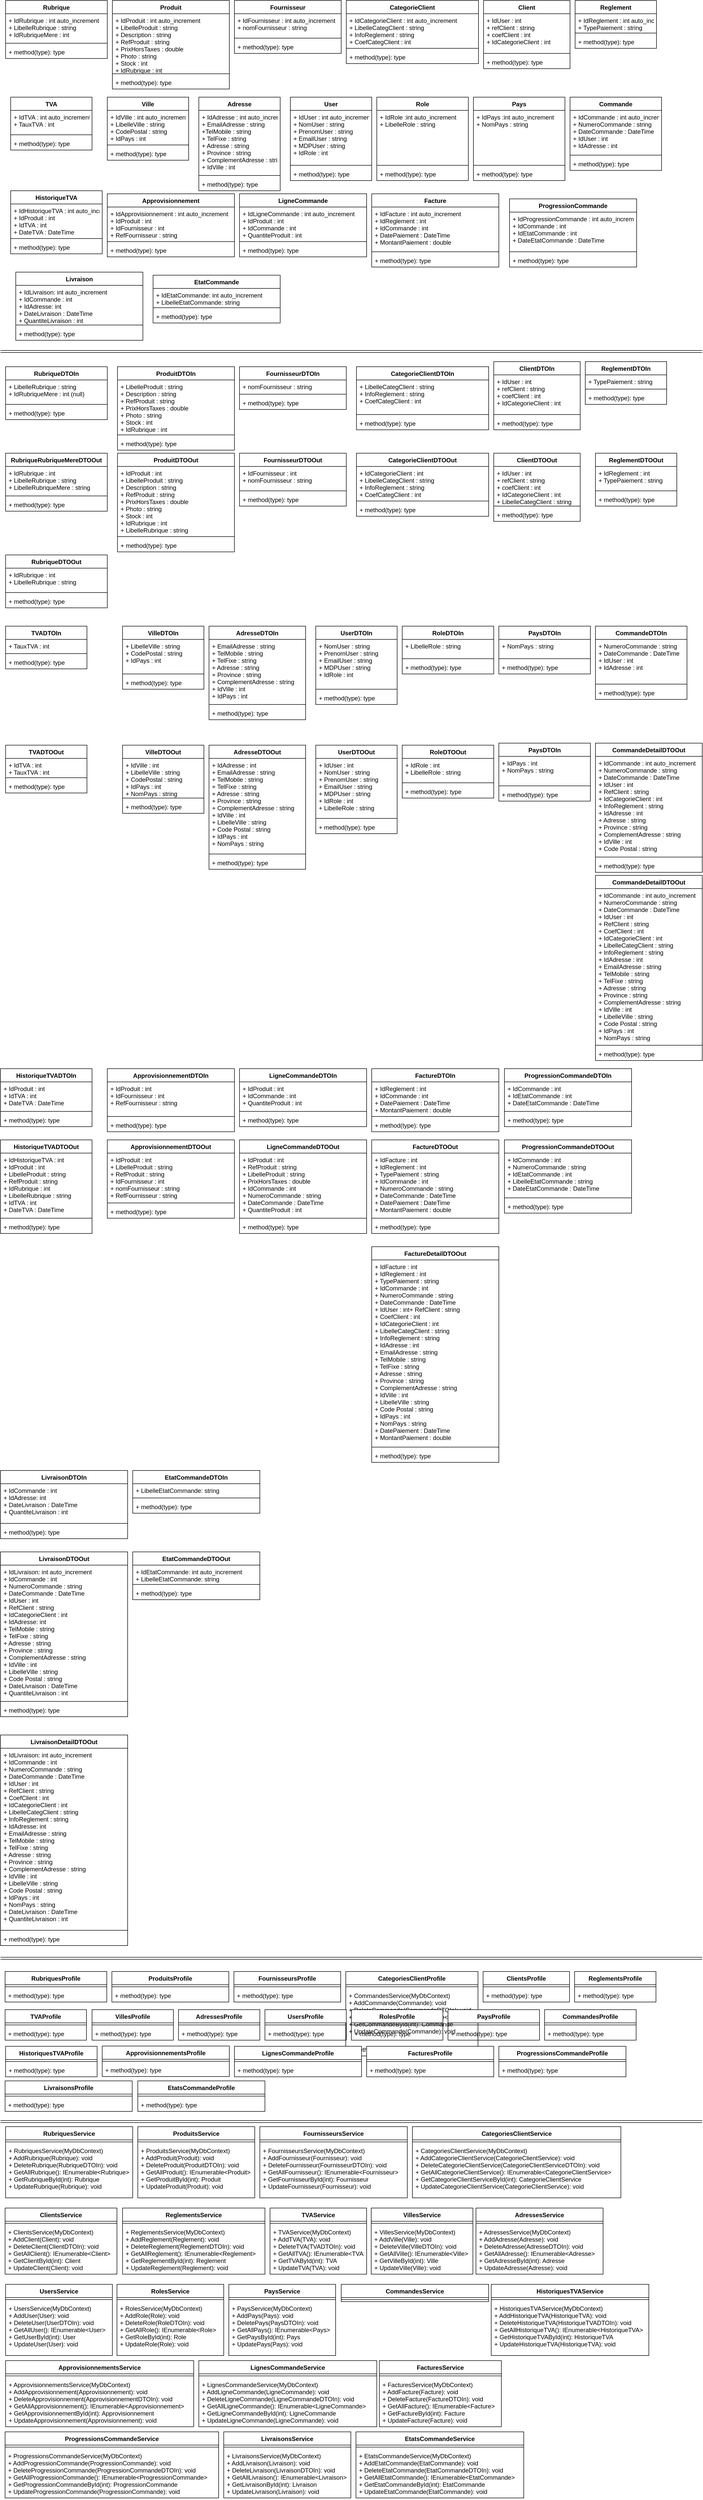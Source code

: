 <mxfile version="15.9.4" type="device"><diagram id="C5RBs43oDa-KdzZeNtuy" name="Page-1"><mxGraphModel dx="3555" dy="1905" grid="1" gridSize="10" guides="1" tooltips="1" connect="1" arrows="1" fold="1" page="1" pageScale="1" pageWidth="827" pageHeight="1169" math="0" shadow="0"><root><mxCell id="WIyWlLk6GJQsqaUBKTNV-0"/><mxCell id="WIyWlLk6GJQsqaUBKTNV-1" parent="WIyWlLk6GJQsqaUBKTNV-0"/><mxCell id="wVNHHdd0hkAWWhYRCBVi-0" value="Rubrique" style="swimlane;fontStyle=1;align=center;verticalAlign=top;childLayout=stackLayout;horizontal=1;startSize=26;horizontalStack=0;resizeParent=1;resizeParentMax=0;resizeLast=0;collapsible=1;marginBottom=0;" parent="WIyWlLk6GJQsqaUBKTNV-1" vertex="1"><mxGeometry x="10" y="10" width="200" height="114" as="geometry"/></mxCell><mxCell id="wVNHHdd0hkAWWhYRCBVi-1" value="+ IdRubrique : int auto_increment&#10;+ LibelleRubrique : string&#10;+ IdRubriqueMere : int&#10;&#10;" style="text;strokeColor=none;fillColor=none;align=left;verticalAlign=top;spacingLeft=4;spacingRight=4;overflow=hidden;rotatable=0;points=[[0,0.5],[1,0.5]];portConstraint=eastwest;" parent="wVNHHdd0hkAWWhYRCBVi-0" vertex="1"><mxGeometry y="26" width="200" height="54" as="geometry"/></mxCell><mxCell id="wVNHHdd0hkAWWhYRCBVi-2" value="" style="line;strokeWidth=1;fillColor=none;align=left;verticalAlign=middle;spacingTop=-1;spacingLeft=3;spacingRight=3;rotatable=0;labelPosition=right;points=[];portConstraint=eastwest;" parent="wVNHHdd0hkAWWhYRCBVi-0" vertex="1"><mxGeometry y="80" width="200" height="8" as="geometry"/></mxCell><mxCell id="wVNHHdd0hkAWWhYRCBVi-3" value="+ method(type): type" style="text;strokeColor=none;fillColor=none;align=left;verticalAlign=top;spacingLeft=4;spacingRight=4;overflow=hidden;rotatable=0;points=[[0,0.5],[1,0.5]];portConstraint=eastwest;" parent="wVNHHdd0hkAWWhYRCBVi-0" vertex="1"><mxGeometry y="88" width="200" height="26" as="geometry"/></mxCell><mxCell id="wVNHHdd0hkAWWhYRCBVi-12" value="Fournisseur" style="swimlane;fontStyle=1;align=center;verticalAlign=top;childLayout=stackLayout;horizontal=1;startSize=26;horizontalStack=0;resizeParent=1;resizeParentMax=0;resizeLast=0;collapsible=1;marginBottom=0;" parent="WIyWlLk6GJQsqaUBKTNV-1" vertex="1"><mxGeometry x="460" y="10" width="210" height="104" as="geometry"/></mxCell><mxCell id="wVNHHdd0hkAWWhYRCBVi-13" value="+ IdFournisseur : int auto_increment&#10; + nomFournisseur : string&#10; &#10;" style="text;strokeColor=none;fillColor=none;align=left;verticalAlign=top;spacingLeft=4;spacingRight=4;overflow=hidden;rotatable=0;points=[[0,0.5],[1,0.5]];portConstraint=eastwest;" parent="wVNHHdd0hkAWWhYRCBVi-12" vertex="1"><mxGeometry y="26" width="210" height="44" as="geometry"/></mxCell><mxCell id="wVNHHdd0hkAWWhYRCBVi-14" value="" style="line;strokeWidth=1;fillColor=none;align=left;verticalAlign=middle;spacingTop=-1;spacingLeft=3;spacingRight=3;rotatable=0;labelPosition=right;points=[];portConstraint=eastwest;" parent="wVNHHdd0hkAWWhYRCBVi-12" vertex="1"><mxGeometry y="70" width="210" height="8" as="geometry"/></mxCell><mxCell id="wVNHHdd0hkAWWhYRCBVi-15" value="+ method(type): type" style="text;strokeColor=none;fillColor=none;align=left;verticalAlign=top;spacingLeft=4;spacingRight=4;overflow=hidden;rotatable=0;points=[[0,0.5],[1,0.5]];portConstraint=eastwest;" parent="wVNHHdd0hkAWWhYRCBVi-12" vertex="1"><mxGeometry y="78" width="210" height="26" as="geometry"/></mxCell><mxCell id="wVNHHdd0hkAWWhYRCBVi-17" value="Client" style="swimlane;fontStyle=1;align=center;verticalAlign=top;childLayout=stackLayout;horizontal=1;startSize=26;horizontalStack=0;resizeParent=1;resizeParentMax=0;resizeLast=0;collapsible=1;marginBottom=0;" parent="WIyWlLk6GJQsqaUBKTNV-1" vertex="1"><mxGeometry x="950" y="10" width="170" height="134" as="geometry"/></mxCell><mxCell id="wVNHHdd0hkAWWhYRCBVi-18" value="+ IdUser : int&#10;+ refClient : string&#10;+ coefClient : int&#10;+ IdCategorieClient : int&#10; " style="text;strokeColor=none;fillColor=none;align=left;verticalAlign=top;spacingLeft=4;spacingRight=4;overflow=hidden;rotatable=0;points=[[0,0.5],[1,0.5]];portConstraint=eastwest;" parent="wVNHHdd0hkAWWhYRCBVi-17" vertex="1"><mxGeometry y="26" width="170" height="74" as="geometry"/></mxCell><mxCell id="wVNHHdd0hkAWWhYRCBVi-19" value="" style="line;strokeWidth=1;fillColor=none;align=left;verticalAlign=middle;spacingTop=-1;spacingLeft=3;spacingRight=3;rotatable=0;labelPosition=right;points=[];portConstraint=eastwest;" parent="wVNHHdd0hkAWWhYRCBVi-17" vertex="1"><mxGeometry y="100" width="170" height="8" as="geometry"/></mxCell><mxCell id="wVNHHdd0hkAWWhYRCBVi-20" value="+ method(type): type" style="text;strokeColor=none;fillColor=none;align=left;verticalAlign=top;spacingLeft=4;spacingRight=4;overflow=hidden;rotatable=0;points=[[0,0.5],[1,0.5]];portConstraint=eastwest;" parent="wVNHHdd0hkAWWhYRCBVi-17" vertex="1"><mxGeometry y="108" width="170" height="26" as="geometry"/></mxCell><mxCell id="wVNHHdd0hkAWWhYRCBVi-26" value="Ville" style="swimlane;fontStyle=1;align=center;verticalAlign=top;childLayout=stackLayout;horizontal=1;startSize=26;horizontalStack=0;resizeParent=1;resizeParentMax=0;resizeLast=0;collapsible=1;marginBottom=0;" parent="WIyWlLk6GJQsqaUBKTNV-1" vertex="1"><mxGeometry x="210" y="200" width="160" height="124" as="geometry"/></mxCell><mxCell id="wVNHHdd0hkAWWhYRCBVi-27" value="+ IdVille : int auto_increment&#10;+ LibelleVille : string&#10;+ CodePostal : string&#10;+ IdPays : int&#10;" style="text;strokeColor=none;fillColor=none;align=left;verticalAlign=top;spacingLeft=4;spacingRight=4;overflow=hidden;rotatable=0;points=[[0,0.5],[1,0.5]];portConstraint=eastwest;" parent="wVNHHdd0hkAWWhYRCBVi-26" vertex="1"><mxGeometry y="26" width="160" height="64" as="geometry"/></mxCell><mxCell id="wVNHHdd0hkAWWhYRCBVi-28" value="" style="line;strokeWidth=1;fillColor=none;align=left;verticalAlign=middle;spacingTop=-1;spacingLeft=3;spacingRight=3;rotatable=0;labelPosition=right;points=[];portConstraint=eastwest;" parent="wVNHHdd0hkAWWhYRCBVi-26" vertex="1"><mxGeometry y="90" width="160" height="8" as="geometry"/></mxCell><mxCell id="wVNHHdd0hkAWWhYRCBVi-29" value="+ method(type): type" style="text;strokeColor=none;fillColor=none;align=left;verticalAlign=top;spacingLeft=4;spacingRight=4;overflow=hidden;rotatable=0;points=[[0,0.5],[1,0.5]];portConstraint=eastwest;" parent="wVNHHdd0hkAWWhYRCBVi-26" vertex="1"><mxGeometry y="98" width="160" height="26" as="geometry"/></mxCell><mxCell id="wVNHHdd0hkAWWhYRCBVi-42" value="TVA" style="swimlane;fontStyle=1;align=center;verticalAlign=top;childLayout=stackLayout;horizontal=1;startSize=26;horizontalStack=0;resizeParent=1;resizeParentMax=0;resizeLast=0;collapsible=1;marginBottom=0;" parent="WIyWlLk6GJQsqaUBKTNV-1" vertex="1"><mxGeometry x="20" y="200" width="160" height="104" as="geometry"/></mxCell><mxCell id="wVNHHdd0hkAWWhYRCBVi-43" value="+ IdTVA : int auto_increment&#10;+ TauxTVA : int" style="text;strokeColor=none;fillColor=none;align=left;verticalAlign=top;spacingLeft=4;spacingRight=4;overflow=hidden;rotatable=0;points=[[0,0.5],[1,0.5]];portConstraint=eastwest;" parent="wVNHHdd0hkAWWhYRCBVi-42" vertex="1"><mxGeometry y="26" width="160" height="44" as="geometry"/></mxCell><mxCell id="wVNHHdd0hkAWWhYRCBVi-44" value="" style="line;strokeWidth=1;fillColor=none;align=left;verticalAlign=middle;spacingTop=-1;spacingLeft=3;spacingRight=3;rotatable=0;labelPosition=right;points=[];portConstraint=eastwest;" parent="wVNHHdd0hkAWWhYRCBVi-42" vertex="1"><mxGeometry y="70" width="160" height="8" as="geometry"/></mxCell><mxCell id="wVNHHdd0hkAWWhYRCBVi-45" value="+ method(type): type" style="text;strokeColor=none;fillColor=none;align=left;verticalAlign=top;spacingLeft=4;spacingRight=4;overflow=hidden;rotatable=0;points=[[0,0.5],[1,0.5]];portConstraint=eastwest;" parent="wVNHHdd0hkAWWhYRCBVi-42" vertex="1"><mxGeometry y="78" width="160" height="26" as="geometry"/></mxCell><mxCell id="wVNHHdd0hkAWWhYRCBVi-46" value="CategorieClient" style="swimlane;fontStyle=1;align=center;verticalAlign=top;childLayout=stackLayout;horizontal=1;startSize=26;horizontalStack=0;resizeParent=1;resizeParentMax=0;resizeLast=0;collapsible=1;marginBottom=0;" parent="WIyWlLk6GJQsqaUBKTNV-1" vertex="1"><mxGeometry x="680" y="10" width="260" height="124" as="geometry"/></mxCell><mxCell id="wVNHHdd0hkAWWhYRCBVi-47" value="+ IdCategorieClient : int auto_increment&#10;+ LibelleCategClient : string&#10;+ InfoReglement : string&#10;+ CoefCategClient : int&#10;&#10;" style="text;strokeColor=none;fillColor=none;align=left;verticalAlign=top;spacingLeft=4;spacingRight=4;overflow=hidden;rotatable=0;points=[[0,0.5],[1,0.5]];portConstraint=eastwest;" parent="wVNHHdd0hkAWWhYRCBVi-46" vertex="1"><mxGeometry y="26" width="260" height="64" as="geometry"/></mxCell><mxCell id="wVNHHdd0hkAWWhYRCBVi-48" value="" style="line;strokeWidth=1;fillColor=none;align=left;verticalAlign=middle;spacingTop=-1;spacingLeft=3;spacingRight=3;rotatable=0;labelPosition=right;points=[];portConstraint=eastwest;" parent="wVNHHdd0hkAWWhYRCBVi-46" vertex="1"><mxGeometry y="90" width="260" height="8" as="geometry"/></mxCell><mxCell id="wVNHHdd0hkAWWhYRCBVi-49" value="+ method(type): type" style="text;strokeColor=none;fillColor=none;align=left;verticalAlign=top;spacingLeft=4;spacingRight=4;overflow=hidden;rotatable=0;points=[[0,0.5],[1,0.5]];portConstraint=eastwest;" parent="wVNHHdd0hkAWWhYRCBVi-46" vertex="1"><mxGeometry y="98" width="260" height="26" as="geometry"/></mxCell><mxCell id="wVNHHdd0hkAWWhYRCBVi-58" value="Reglement" style="swimlane;fontStyle=1;align=center;verticalAlign=top;childLayout=stackLayout;horizontal=1;startSize=26;horizontalStack=0;resizeParent=1;resizeParentMax=0;resizeLast=0;collapsible=1;marginBottom=0;" parent="WIyWlLk6GJQsqaUBKTNV-1" vertex="1"><mxGeometry x="1130" y="10" width="160" height="94" as="geometry"/></mxCell><mxCell id="wVNHHdd0hkAWWhYRCBVi-59" value="+ IdReglement : int auto_increment&#10;+ TypePaiement : string&#10;" style="text;strokeColor=none;fillColor=none;align=left;verticalAlign=top;spacingLeft=4;spacingRight=4;overflow=hidden;rotatable=0;points=[[0,0.5],[1,0.5]];portConstraint=eastwest;" parent="wVNHHdd0hkAWWhYRCBVi-58" vertex="1"><mxGeometry y="26" width="160" height="34" as="geometry"/></mxCell><mxCell id="wVNHHdd0hkAWWhYRCBVi-60" value="" style="line;strokeWidth=1;fillColor=none;align=left;verticalAlign=middle;spacingTop=-1;spacingLeft=3;spacingRight=3;rotatable=0;labelPosition=right;points=[];portConstraint=eastwest;" parent="wVNHHdd0hkAWWhYRCBVi-58" vertex="1"><mxGeometry y="60" width="160" height="8" as="geometry"/></mxCell><mxCell id="wVNHHdd0hkAWWhYRCBVi-61" value="+ method(type): type" style="text;strokeColor=none;fillColor=none;align=left;verticalAlign=top;spacingLeft=4;spacingRight=4;overflow=hidden;rotatable=0;points=[[0,0.5],[1,0.5]];portConstraint=eastwest;" parent="wVNHHdd0hkAWWhYRCBVi-58" vertex="1"><mxGeometry y="68" width="160" height="26" as="geometry"/></mxCell><mxCell id="wVNHHdd0hkAWWhYRCBVi-62" value="User" style="swimlane;fontStyle=1;align=center;verticalAlign=top;childLayout=stackLayout;horizontal=1;startSize=26;horizontalStack=0;resizeParent=1;resizeParentMax=0;resizeLast=0;collapsible=1;marginBottom=0;" parent="WIyWlLk6GJQsqaUBKTNV-1" vertex="1"><mxGeometry x="570" y="200" width="160" height="164" as="geometry"/></mxCell><mxCell id="wVNHHdd0hkAWWhYRCBVi-63" value="+ IdUser : int auto_increment&#10;+ NomUser : string&#10;+ PrenomUser : string&#10;+ EmailUser : string&#10;+ MDPUser : string&#10;+ IdRole : int" style="text;strokeColor=none;fillColor=none;align=left;verticalAlign=top;spacingLeft=4;spacingRight=4;overflow=hidden;rotatable=0;points=[[0,0.5],[1,0.5]];portConstraint=eastwest;" parent="wVNHHdd0hkAWWhYRCBVi-62" vertex="1"><mxGeometry y="26" width="160" height="104" as="geometry"/></mxCell><mxCell id="wVNHHdd0hkAWWhYRCBVi-64" value="" style="line;strokeWidth=1;fillColor=none;align=left;verticalAlign=middle;spacingTop=-1;spacingLeft=3;spacingRight=3;rotatable=0;labelPosition=right;points=[];portConstraint=eastwest;" parent="wVNHHdd0hkAWWhYRCBVi-62" vertex="1"><mxGeometry y="130" width="160" height="8" as="geometry"/></mxCell><mxCell id="wVNHHdd0hkAWWhYRCBVi-65" value="+ method(type): type" style="text;strokeColor=none;fillColor=none;align=left;verticalAlign=top;spacingLeft=4;spacingRight=4;overflow=hidden;rotatable=0;points=[[0,0.5],[1,0.5]];portConstraint=eastwest;" parent="wVNHHdd0hkAWWhYRCBVi-62" vertex="1"><mxGeometry y="138" width="160" height="26" as="geometry"/></mxCell><mxCell id="wVNHHdd0hkAWWhYRCBVi-70" value="Produit" style="swimlane;fontStyle=1;align=center;verticalAlign=top;childLayout=stackLayout;horizontal=1;startSize=26;horizontalStack=0;resizeParent=1;resizeParentMax=0;resizeLast=0;collapsible=1;marginBottom=0;" parent="WIyWlLk6GJQsqaUBKTNV-1" vertex="1"><mxGeometry x="220" y="10" width="230" height="174" as="geometry"/></mxCell><mxCell id="wVNHHdd0hkAWWhYRCBVi-71" value="+ IdProduit : int auto_increment&#10;+ LibelleProduit : string&#10;  + Description : string&#10;+ RefProduit : string&#10;+ PrixHorsTaxes : double&#10;+ Photo : string&#10;+ Stock : int&#10;+ IdRubrique : int&#10;&#10; &#10; &#10;" style="text;strokeColor=none;fillColor=none;align=left;verticalAlign=top;spacingLeft=4;spacingRight=4;overflow=hidden;rotatable=0;points=[[0,0.5],[1,0.5]];portConstraint=eastwest;" parent="wVNHHdd0hkAWWhYRCBVi-70" vertex="1"><mxGeometry y="26" width="230" height="114" as="geometry"/></mxCell><mxCell id="wVNHHdd0hkAWWhYRCBVi-72" value="" style="line;strokeWidth=1;fillColor=none;align=left;verticalAlign=middle;spacingTop=-1;spacingLeft=3;spacingRight=3;rotatable=0;labelPosition=right;points=[];portConstraint=eastwest;" parent="wVNHHdd0hkAWWhYRCBVi-70" vertex="1"><mxGeometry y="140" width="230" height="8" as="geometry"/></mxCell><mxCell id="wVNHHdd0hkAWWhYRCBVi-73" value="+ method(type): type" style="text;strokeColor=none;fillColor=none;align=left;verticalAlign=top;spacingLeft=4;spacingRight=4;overflow=hidden;rotatable=0;points=[[0,0.5],[1,0.5]];portConstraint=eastwest;" parent="wVNHHdd0hkAWWhYRCBVi-70" vertex="1"><mxGeometry y="148" width="230" height="26" as="geometry"/></mxCell><mxCell id="wVNHHdd0hkAWWhYRCBVi-74" value="Adresse" style="swimlane;fontStyle=1;align=center;verticalAlign=top;childLayout=stackLayout;horizontal=1;startSize=26;horizontalStack=0;resizeParent=1;resizeParentMax=0;resizeLast=0;collapsible=1;marginBottom=0;" parent="WIyWlLk6GJQsqaUBKTNV-1" vertex="1"><mxGeometry x="390" y="200" width="160" height="184" as="geometry"/></mxCell><mxCell id="wVNHHdd0hkAWWhYRCBVi-75" value="+ IdAdresse : int auto_increment&#10;+ EmailAdresse : string&#10;+TelMobile : string&#10;+ TelFixe : string&#10;+ Adresse : string&#10;+ Province : string&#10;+ ComplementAdresse : string&#10;+ IdVille : int" style="text;strokeColor=none;fillColor=none;align=left;verticalAlign=top;spacingLeft=4;spacingRight=4;overflow=hidden;rotatable=0;points=[[0,0.5],[1,0.5]];portConstraint=eastwest;" parent="wVNHHdd0hkAWWhYRCBVi-74" vertex="1"><mxGeometry y="26" width="160" height="124" as="geometry"/></mxCell><mxCell id="wVNHHdd0hkAWWhYRCBVi-76" value="" style="line;strokeWidth=1;fillColor=none;align=left;verticalAlign=middle;spacingTop=-1;spacingLeft=3;spacingRight=3;rotatable=0;labelPosition=right;points=[];portConstraint=eastwest;" parent="wVNHHdd0hkAWWhYRCBVi-74" vertex="1"><mxGeometry y="150" width="160" height="8" as="geometry"/></mxCell><mxCell id="wVNHHdd0hkAWWhYRCBVi-77" value="+ method(type): type" style="text;strokeColor=none;fillColor=none;align=left;verticalAlign=top;spacingLeft=4;spacingRight=4;overflow=hidden;rotatable=0;points=[[0,0.5],[1,0.5]];portConstraint=eastwest;" parent="wVNHHdd0hkAWWhYRCBVi-74" vertex="1"><mxGeometry y="158" width="160" height="26" as="geometry"/></mxCell><mxCell id="wVNHHdd0hkAWWhYRCBVi-78" value="Role" style="swimlane;fontStyle=1;align=center;verticalAlign=top;childLayout=stackLayout;horizontal=1;startSize=26;horizontalStack=0;resizeParent=1;resizeParentMax=0;resizeLast=0;collapsible=1;marginBottom=0;" parent="WIyWlLk6GJQsqaUBKTNV-1" vertex="1"><mxGeometry x="740" y="200" width="180" height="164" as="geometry"/></mxCell><mxCell id="wVNHHdd0hkAWWhYRCBVi-79" value="+ IdRole :int auto_increment&#10;+ LibelleRole : string&#10;" style="text;strokeColor=none;fillColor=none;align=left;verticalAlign=top;spacingLeft=4;spacingRight=4;overflow=hidden;rotatable=0;points=[[0,0.5],[1,0.5]];portConstraint=eastwest;" parent="wVNHHdd0hkAWWhYRCBVi-78" vertex="1"><mxGeometry y="26" width="180" height="104" as="geometry"/></mxCell><mxCell id="wVNHHdd0hkAWWhYRCBVi-80" value="" style="line;strokeWidth=1;fillColor=none;align=left;verticalAlign=middle;spacingTop=-1;spacingLeft=3;spacingRight=3;rotatable=0;labelPosition=right;points=[];portConstraint=eastwest;" parent="wVNHHdd0hkAWWhYRCBVi-78" vertex="1"><mxGeometry y="130" width="180" height="8" as="geometry"/></mxCell><mxCell id="wVNHHdd0hkAWWhYRCBVi-81" value="+ method(type): type" style="text;strokeColor=none;fillColor=none;align=left;verticalAlign=top;spacingLeft=4;spacingRight=4;overflow=hidden;rotatable=0;points=[[0,0.5],[1,0.5]];portConstraint=eastwest;" parent="wVNHHdd0hkAWWhYRCBVi-78" vertex="1"><mxGeometry y="138" width="180" height="26" as="geometry"/></mxCell><mxCell id="wVNHHdd0hkAWWhYRCBVi-82" value="Pays" style="swimlane;fontStyle=1;align=center;verticalAlign=top;childLayout=stackLayout;horizontal=1;startSize=26;horizontalStack=0;resizeParent=1;resizeParentMax=0;resizeLast=0;collapsible=1;marginBottom=0;" parent="WIyWlLk6GJQsqaUBKTNV-1" vertex="1"><mxGeometry x="930" y="200" width="180" height="164" as="geometry"/></mxCell><mxCell id="wVNHHdd0hkAWWhYRCBVi-83" value="+ IdPays :int auto_increment&#10;+ NomPays : string&#10;" style="text;strokeColor=none;fillColor=none;align=left;verticalAlign=top;spacingLeft=4;spacingRight=4;overflow=hidden;rotatable=0;points=[[0,0.5],[1,0.5]];portConstraint=eastwest;" parent="wVNHHdd0hkAWWhYRCBVi-82" vertex="1"><mxGeometry y="26" width="180" height="104" as="geometry"/></mxCell><mxCell id="wVNHHdd0hkAWWhYRCBVi-84" value="" style="line;strokeWidth=1;fillColor=none;align=left;verticalAlign=middle;spacingTop=-1;spacingLeft=3;spacingRight=3;rotatable=0;labelPosition=right;points=[];portConstraint=eastwest;" parent="wVNHHdd0hkAWWhYRCBVi-82" vertex="1"><mxGeometry y="130" width="180" height="8" as="geometry"/></mxCell><mxCell id="wVNHHdd0hkAWWhYRCBVi-85" value="+ method(type): type" style="text;strokeColor=none;fillColor=none;align=left;verticalAlign=top;spacingLeft=4;spacingRight=4;overflow=hidden;rotatable=0;points=[[0,0.5],[1,0.5]];portConstraint=eastwest;" parent="wVNHHdd0hkAWWhYRCBVi-82" vertex="1"><mxGeometry y="138" width="180" height="26" as="geometry"/></mxCell><mxCell id="wVNHHdd0hkAWWhYRCBVi-86" value="Commande" style="swimlane;fontStyle=1;align=center;verticalAlign=top;childLayout=stackLayout;horizontal=1;startSize=26;horizontalStack=0;resizeParent=1;resizeParentMax=0;resizeLast=0;collapsible=1;marginBottom=0;" parent="WIyWlLk6GJQsqaUBKTNV-1" vertex="1"><mxGeometry x="1120" y="200" width="180" height="144" as="geometry"/></mxCell><mxCell id="wVNHHdd0hkAWWhYRCBVi-87" value="+ IdCommande : int auto_increment&#10;+ NumeroCommande : string&#10;+ DateCommande : DateTime&#10;+ IdUser : int&#10;+ IdAdresse : int&#10;" style="text;strokeColor=none;fillColor=none;align=left;verticalAlign=top;spacingLeft=4;spacingRight=4;overflow=hidden;rotatable=0;points=[[0,0.5],[1,0.5]];portConstraint=eastwest;" parent="wVNHHdd0hkAWWhYRCBVi-86" vertex="1"><mxGeometry y="26" width="180" height="84" as="geometry"/></mxCell><mxCell id="wVNHHdd0hkAWWhYRCBVi-88" value="" style="line;strokeWidth=1;fillColor=none;align=left;verticalAlign=middle;spacingTop=-1;spacingLeft=3;spacingRight=3;rotatable=0;labelPosition=right;points=[];portConstraint=eastwest;" parent="wVNHHdd0hkAWWhYRCBVi-86" vertex="1"><mxGeometry y="110" width="180" height="8" as="geometry"/></mxCell><mxCell id="wVNHHdd0hkAWWhYRCBVi-89" value="+ method(type): type" style="text;strokeColor=none;fillColor=none;align=left;verticalAlign=top;spacingLeft=4;spacingRight=4;overflow=hidden;rotatable=0;points=[[0,0.5],[1,0.5]];portConstraint=eastwest;" parent="wVNHHdd0hkAWWhYRCBVi-86" vertex="1"><mxGeometry y="118" width="180" height="26" as="geometry"/></mxCell><mxCell id="wVNHHdd0hkAWWhYRCBVi-90" value="HistoriqueTVA" style="swimlane;fontStyle=1;align=center;verticalAlign=top;childLayout=stackLayout;horizontal=1;startSize=26;horizontalStack=0;resizeParent=1;resizeParentMax=0;resizeLast=0;collapsible=1;marginBottom=0;" parent="WIyWlLk6GJQsqaUBKTNV-1" vertex="1"><mxGeometry x="20" y="384" width="180" height="124" as="geometry"/></mxCell><mxCell id="wVNHHdd0hkAWWhYRCBVi-91" value="+ IdHistoriqueTVA : int auto_increment&#10;+ IdProduit : int&#10;+ IdTVA : int&#10;+ DateTVA : DateTime&#10;" style="text;strokeColor=none;fillColor=none;align=left;verticalAlign=top;spacingLeft=4;spacingRight=4;overflow=hidden;rotatable=0;points=[[0,0.5],[1,0.5]];portConstraint=eastwest;" parent="wVNHHdd0hkAWWhYRCBVi-90" vertex="1"><mxGeometry y="26" width="180" height="64" as="geometry"/></mxCell><mxCell id="wVNHHdd0hkAWWhYRCBVi-92" value="" style="line;strokeWidth=1;fillColor=none;align=left;verticalAlign=middle;spacingTop=-1;spacingLeft=3;spacingRight=3;rotatable=0;labelPosition=right;points=[];portConstraint=eastwest;" parent="wVNHHdd0hkAWWhYRCBVi-90" vertex="1"><mxGeometry y="90" width="180" height="8" as="geometry"/></mxCell><mxCell id="wVNHHdd0hkAWWhYRCBVi-93" value="+ method(type): type" style="text;strokeColor=none;fillColor=none;align=left;verticalAlign=top;spacingLeft=4;spacingRight=4;overflow=hidden;rotatable=0;points=[[0,0.5],[1,0.5]];portConstraint=eastwest;" parent="wVNHHdd0hkAWWhYRCBVi-90" vertex="1"><mxGeometry y="98" width="180" height="26" as="geometry"/></mxCell><mxCell id="wVNHHdd0hkAWWhYRCBVi-94" value="Approvisionnement" style="swimlane;fontStyle=1;align=center;verticalAlign=top;childLayout=stackLayout;horizontal=1;startSize=26;horizontalStack=0;resizeParent=1;resizeParentMax=0;resizeLast=0;collapsible=1;marginBottom=0;" parent="WIyWlLk6GJQsqaUBKTNV-1" vertex="1"><mxGeometry x="210" y="390" width="250" height="124" as="geometry"/></mxCell><mxCell id="wVNHHdd0hkAWWhYRCBVi-95" value="+ IdApprovisionnement : int auto_increment&#10;+ IdProduit : int&#10;+ IdFournisseur : int&#10;+ RefFournisseur : string&#10;" style="text;strokeColor=none;fillColor=none;align=left;verticalAlign=top;spacingLeft=4;spacingRight=4;overflow=hidden;rotatable=0;points=[[0,0.5],[1,0.5]];portConstraint=eastwest;" parent="wVNHHdd0hkAWWhYRCBVi-94" vertex="1"><mxGeometry y="26" width="250" height="64" as="geometry"/></mxCell><mxCell id="wVNHHdd0hkAWWhYRCBVi-96" value="" style="line;strokeWidth=1;fillColor=none;align=left;verticalAlign=middle;spacingTop=-1;spacingLeft=3;spacingRight=3;rotatable=0;labelPosition=right;points=[];portConstraint=eastwest;" parent="wVNHHdd0hkAWWhYRCBVi-94" vertex="1"><mxGeometry y="90" width="250" height="8" as="geometry"/></mxCell><mxCell id="wVNHHdd0hkAWWhYRCBVi-97" value="+ method(type): type" style="text;strokeColor=none;fillColor=none;align=left;verticalAlign=top;spacingLeft=4;spacingRight=4;overflow=hidden;rotatable=0;points=[[0,0.5],[1,0.5]];portConstraint=eastwest;" parent="wVNHHdd0hkAWWhYRCBVi-94" vertex="1"><mxGeometry y="98" width="250" height="26" as="geometry"/></mxCell><mxCell id="wVNHHdd0hkAWWhYRCBVi-98" value="LigneCommande" style="swimlane;fontStyle=1;align=center;verticalAlign=top;childLayout=stackLayout;horizontal=1;startSize=26;horizontalStack=0;resizeParent=1;resizeParentMax=0;resizeLast=0;collapsible=1;marginBottom=0;" parent="WIyWlLk6GJQsqaUBKTNV-1" vertex="1"><mxGeometry x="470" y="390" width="250" height="124" as="geometry"/></mxCell><mxCell id="wVNHHdd0hkAWWhYRCBVi-99" value="+ IdLigneCommande : int auto_increment&#10;+ IdProduit : int&#10;+ IdCommande : int&#10;+ QuantiteProduit : int&#10;" style="text;strokeColor=none;fillColor=none;align=left;verticalAlign=top;spacingLeft=4;spacingRight=4;overflow=hidden;rotatable=0;points=[[0,0.5],[1,0.5]];portConstraint=eastwest;" parent="wVNHHdd0hkAWWhYRCBVi-98" vertex="1"><mxGeometry y="26" width="250" height="64" as="geometry"/></mxCell><mxCell id="wVNHHdd0hkAWWhYRCBVi-100" value="" style="line;strokeWidth=1;fillColor=none;align=left;verticalAlign=middle;spacingTop=-1;spacingLeft=3;spacingRight=3;rotatable=0;labelPosition=right;points=[];portConstraint=eastwest;" parent="wVNHHdd0hkAWWhYRCBVi-98" vertex="1"><mxGeometry y="90" width="250" height="8" as="geometry"/></mxCell><mxCell id="wVNHHdd0hkAWWhYRCBVi-101" value="+ method(type): type" style="text;strokeColor=none;fillColor=none;align=left;verticalAlign=top;spacingLeft=4;spacingRight=4;overflow=hidden;rotatable=0;points=[[0,0.5],[1,0.5]];portConstraint=eastwest;" parent="wVNHHdd0hkAWWhYRCBVi-98" vertex="1"><mxGeometry y="98" width="250" height="26" as="geometry"/></mxCell><mxCell id="wVNHHdd0hkAWWhYRCBVi-102" value="Facture" style="swimlane;fontStyle=1;align=center;verticalAlign=top;childLayout=stackLayout;horizontal=1;startSize=26;horizontalStack=0;resizeParent=1;resizeParentMax=0;resizeLast=0;collapsible=1;marginBottom=0;" parent="WIyWlLk6GJQsqaUBKTNV-1" vertex="1"><mxGeometry x="730" y="390" width="250" height="144" as="geometry"/></mxCell><mxCell id="wVNHHdd0hkAWWhYRCBVi-103" value="+ IdFacture : int auto_increment&#10;+ IdReglement : int&#10;+ IdCommande : int&#10;+ DatePaiement : DateTime&#10;+ MontantPaiement : double&#10;" style="text;strokeColor=none;fillColor=none;align=left;verticalAlign=top;spacingLeft=4;spacingRight=4;overflow=hidden;rotatable=0;points=[[0,0.5],[1,0.5]];portConstraint=eastwest;" parent="wVNHHdd0hkAWWhYRCBVi-102" vertex="1"><mxGeometry y="26" width="250" height="84" as="geometry"/></mxCell><mxCell id="wVNHHdd0hkAWWhYRCBVi-104" value="" style="line;strokeWidth=1;fillColor=none;align=left;verticalAlign=middle;spacingTop=-1;spacingLeft=3;spacingRight=3;rotatable=0;labelPosition=right;points=[];portConstraint=eastwest;" parent="wVNHHdd0hkAWWhYRCBVi-102" vertex="1"><mxGeometry y="110" width="250" height="8" as="geometry"/></mxCell><mxCell id="wVNHHdd0hkAWWhYRCBVi-105" value="+ method(type): type" style="text;strokeColor=none;fillColor=none;align=left;verticalAlign=top;spacingLeft=4;spacingRight=4;overflow=hidden;rotatable=0;points=[[0,0.5],[1,0.5]];portConstraint=eastwest;" parent="wVNHHdd0hkAWWhYRCBVi-102" vertex="1"><mxGeometry y="118" width="250" height="26" as="geometry"/></mxCell><mxCell id="wVNHHdd0hkAWWhYRCBVi-106" value="ProgressionCommandeDTOIn" style="swimlane;fontStyle=1;align=center;verticalAlign=top;childLayout=stackLayout;horizontal=1;startSize=26;horizontalStack=0;resizeParent=1;resizeParentMax=0;resizeLast=0;collapsible=1;marginBottom=0;" parent="WIyWlLk6GJQsqaUBKTNV-1" vertex="1"><mxGeometry x="991" y="2110" width="250" height="114" as="geometry"/></mxCell><mxCell id="wVNHHdd0hkAWWhYRCBVi-107" value="+ IdCommande : int&#10;+ IdEtatCommande : int&#10;+ DateEtatCommande : DateTime&#10;" style="text;strokeColor=none;fillColor=none;align=left;verticalAlign=top;spacingLeft=4;spacingRight=4;overflow=hidden;rotatable=0;points=[[0,0.5],[1,0.5]];portConstraint=eastwest;" parent="wVNHHdd0hkAWWhYRCBVi-106" vertex="1"><mxGeometry y="26" width="250" height="54" as="geometry"/></mxCell><mxCell id="wVNHHdd0hkAWWhYRCBVi-108" value="" style="line;strokeWidth=1;fillColor=none;align=left;verticalAlign=middle;spacingTop=-1;spacingLeft=3;spacingRight=3;rotatable=0;labelPosition=right;points=[];portConstraint=eastwest;" parent="wVNHHdd0hkAWWhYRCBVi-106" vertex="1"><mxGeometry y="80" width="250" height="8" as="geometry"/></mxCell><mxCell id="wVNHHdd0hkAWWhYRCBVi-109" value="+ method(type): type" style="text;strokeColor=none;fillColor=none;align=left;verticalAlign=top;spacingLeft=4;spacingRight=4;overflow=hidden;rotatable=0;points=[[0,0.5],[1,0.5]];portConstraint=eastwest;" parent="wVNHHdd0hkAWWhYRCBVi-106" vertex="1"><mxGeometry y="88" width="250" height="26" as="geometry"/></mxCell><mxCell id="wVNHHdd0hkAWWhYRCBVi-110" value="EtatCommande" style="swimlane;fontStyle=1;align=center;verticalAlign=top;childLayout=stackLayout;horizontal=1;startSize=26;horizontalStack=0;resizeParent=1;resizeParentMax=0;resizeLast=0;collapsible=1;marginBottom=0;" parent="WIyWlLk6GJQsqaUBKTNV-1" vertex="1"><mxGeometry x="300" y="550" width="250" height="94" as="geometry"/></mxCell><mxCell id="wVNHHdd0hkAWWhYRCBVi-111" value="+ IdEtatCommande: int auto_increment&#10;+ LibelleEtatCommande: string&#10;" style="text;strokeColor=none;fillColor=none;align=left;verticalAlign=top;spacingLeft=4;spacingRight=4;overflow=hidden;rotatable=0;points=[[0,0.5],[1,0.5]];portConstraint=eastwest;" parent="wVNHHdd0hkAWWhYRCBVi-110" vertex="1"><mxGeometry y="26" width="250" height="34" as="geometry"/></mxCell><mxCell id="wVNHHdd0hkAWWhYRCBVi-112" value="" style="line;strokeWidth=1;fillColor=none;align=left;verticalAlign=middle;spacingTop=-1;spacingLeft=3;spacingRight=3;rotatable=0;labelPosition=right;points=[];portConstraint=eastwest;" parent="wVNHHdd0hkAWWhYRCBVi-110" vertex="1"><mxGeometry y="60" width="250" height="8" as="geometry"/></mxCell><mxCell id="wVNHHdd0hkAWWhYRCBVi-113" value="+ method(type): type" style="text;strokeColor=none;fillColor=none;align=left;verticalAlign=top;spacingLeft=4;spacingRight=4;overflow=hidden;rotatable=0;points=[[0,0.5],[1,0.5]];portConstraint=eastwest;" parent="wVNHHdd0hkAWWhYRCBVi-110" vertex="1"><mxGeometry y="68" width="250" height="26" as="geometry"/></mxCell><mxCell id="wVNHHdd0hkAWWhYRCBVi-114" value="Livraison" style="swimlane;fontStyle=1;align=center;verticalAlign=top;childLayout=stackLayout;horizontal=1;startSize=26;horizontalStack=0;resizeParent=1;resizeParentMax=0;resizeLast=0;collapsible=1;marginBottom=0;" parent="WIyWlLk6GJQsqaUBKTNV-1" vertex="1"><mxGeometry x="30" y="544" width="250" height="134" as="geometry"/></mxCell><mxCell id="wVNHHdd0hkAWWhYRCBVi-115" value="+ IdLivraison: int auto_increment&#10;+ IdCommande : int&#10;+ IdAdresse: int&#10;+ DateLivraison : DateTime&#10;+ QuantiteLivraison : int&#10;&#10;" style="text;strokeColor=none;fillColor=none;align=left;verticalAlign=top;spacingLeft=4;spacingRight=4;overflow=hidden;rotatable=0;points=[[0,0.5],[1,0.5]];portConstraint=eastwest;" parent="wVNHHdd0hkAWWhYRCBVi-114" vertex="1"><mxGeometry y="26" width="250" height="74" as="geometry"/></mxCell><mxCell id="wVNHHdd0hkAWWhYRCBVi-116" value="" style="line;strokeWidth=1;fillColor=none;align=left;verticalAlign=middle;spacingTop=-1;spacingLeft=3;spacingRight=3;rotatable=0;labelPosition=right;points=[];portConstraint=eastwest;" parent="wVNHHdd0hkAWWhYRCBVi-114" vertex="1"><mxGeometry y="100" width="250" height="8" as="geometry"/></mxCell><mxCell id="wVNHHdd0hkAWWhYRCBVi-117" value="+ method(type): type" style="text;strokeColor=none;fillColor=none;align=left;verticalAlign=top;spacingLeft=4;spacingRight=4;overflow=hidden;rotatable=0;points=[[0,0.5],[1,0.5]];portConstraint=eastwest;" parent="wVNHHdd0hkAWWhYRCBVi-114" vertex="1"><mxGeometry y="108" width="250" height="26" as="geometry"/></mxCell><mxCell id="RoAJhKW6sA2HaSbWuPYG-0" value="" style="shape=link;html=1;" parent="WIyWlLk6GJQsqaUBKTNV-1" edge="1"><mxGeometry width="100" relative="1" as="geometry"><mxPoint y="700" as="sourcePoint"/><mxPoint x="1380" y="700" as="targetPoint"/></mxGeometry></mxCell><mxCell id="cKdguUXrIMUg8qwz9w5b-4" value="RubriqueDTOIn" style="swimlane;fontStyle=1;align=center;verticalAlign=top;childLayout=stackLayout;horizontal=1;startSize=26;horizontalStack=0;resizeParent=1;resizeParentMax=0;resizeLast=0;collapsible=1;marginBottom=0;" parent="WIyWlLk6GJQsqaUBKTNV-1" vertex="1"><mxGeometry x="10" y="730" width="200" height="104" as="geometry"/></mxCell><mxCell id="cKdguUXrIMUg8qwz9w5b-5" value="+ LibelleRubrique : string&#10;+ IdRubriqueMere : int (null)&#10;&#10;" style="text;strokeColor=none;fillColor=none;align=left;verticalAlign=top;spacingLeft=4;spacingRight=4;overflow=hidden;rotatable=0;points=[[0,0.5],[1,0.5]];portConstraint=eastwest;" parent="cKdguUXrIMUg8qwz9w5b-4" vertex="1"><mxGeometry y="26" width="200" height="44" as="geometry"/></mxCell><mxCell id="cKdguUXrIMUg8qwz9w5b-6" value="" style="line;strokeWidth=1;fillColor=none;align=left;verticalAlign=middle;spacingTop=-1;spacingLeft=3;spacingRight=3;rotatable=0;labelPosition=right;points=[];portConstraint=eastwest;" parent="cKdguUXrIMUg8qwz9w5b-4" vertex="1"><mxGeometry y="70" width="200" height="8" as="geometry"/></mxCell><mxCell id="cKdguUXrIMUg8qwz9w5b-7" value="+ method(type): type" style="text;strokeColor=none;fillColor=none;align=left;verticalAlign=top;spacingLeft=4;spacingRight=4;overflow=hidden;rotatable=0;points=[[0,0.5],[1,0.5]];portConstraint=eastwest;" parent="cKdguUXrIMUg8qwz9w5b-4" vertex="1"><mxGeometry y="78" width="200" height="26" as="geometry"/></mxCell><mxCell id="cKdguUXrIMUg8qwz9w5b-8" value="ProduitDTOOut" style="swimlane;fontStyle=1;align=center;verticalAlign=top;childLayout=stackLayout;horizontal=1;startSize=26;horizontalStack=0;resizeParent=1;resizeParentMax=0;resizeLast=0;collapsible=1;marginBottom=0;" parent="WIyWlLk6GJQsqaUBKTNV-1" vertex="1"><mxGeometry x="230" y="900" width="230" height="194" as="geometry"><mxRectangle x="230" y="920" width="120" height="26" as="alternateBounds"/></mxGeometry></mxCell><mxCell id="cKdguUXrIMUg8qwz9w5b-9" value="+ IdProduit : int&#10;+ LibelleProduit : string&#10;  + Description : string&#10;+ RefProduit : string&#10;+ PrixHorsTaxes : double&#10;+ Photo : string&#10;+ Stock : int&#10;+ IdRubrique : int&#10;+ LibelleRubrique : string&#10; &#10; &#10;" style="text;strokeColor=none;fillColor=none;align=left;verticalAlign=top;spacingLeft=4;spacingRight=4;overflow=hidden;rotatable=0;points=[[0,0.5],[1,0.5]];portConstraint=eastwest;" parent="cKdguUXrIMUg8qwz9w5b-8" vertex="1"><mxGeometry y="26" width="230" height="134" as="geometry"/></mxCell><mxCell id="cKdguUXrIMUg8qwz9w5b-10" value="" style="line;strokeWidth=1;fillColor=none;align=left;verticalAlign=middle;spacingTop=-1;spacingLeft=3;spacingRight=3;rotatable=0;labelPosition=right;points=[];portConstraint=eastwest;" parent="cKdguUXrIMUg8qwz9w5b-8" vertex="1"><mxGeometry y="160" width="230" height="8" as="geometry"/></mxCell><mxCell id="cKdguUXrIMUg8qwz9w5b-11" value="+ method(type): type" style="text;strokeColor=none;fillColor=none;align=left;verticalAlign=top;spacingLeft=4;spacingRight=4;overflow=hidden;rotatable=0;points=[[0,0.5],[1,0.5]];portConstraint=eastwest;" parent="cKdguUXrIMUg8qwz9w5b-8" vertex="1"><mxGeometry y="168" width="230" height="26" as="geometry"/></mxCell><mxCell id="cKdguUXrIMUg8qwz9w5b-12" value="RubriqueRubriqueMereDTOOut" style="swimlane;fontStyle=1;align=center;verticalAlign=top;childLayout=stackLayout;horizontal=1;startSize=26;horizontalStack=0;resizeParent=1;resizeParentMax=0;resizeLast=0;collapsible=1;marginBottom=0;" parent="WIyWlLk6GJQsqaUBKTNV-1" vertex="1"><mxGeometry x="10" y="900" width="200" height="114" as="geometry"/></mxCell><mxCell id="cKdguUXrIMUg8qwz9w5b-13" value="+ IdRubrique : int&#10;+ LibelleRubrique : string&#10;+ LibelleRubriqueMere : string&#10;&#10;" style="text;strokeColor=none;fillColor=none;align=left;verticalAlign=top;spacingLeft=4;spacingRight=4;overflow=hidden;rotatable=0;points=[[0,0.5],[1,0.5]];portConstraint=eastwest;" parent="cKdguUXrIMUg8qwz9w5b-12" vertex="1"><mxGeometry y="26" width="200" height="54" as="geometry"/></mxCell><mxCell id="cKdguUXrIMUg8qwz9w5b-14" value="" style="line;strokeWidth=1;fillColor=none;align=left;verticalAlign=middle;spacingTop=-1;spacingLeft=3;spacingRight=3;rotatable=0;labelPosition=right;points=[];portConstraint=eastwest;" parent="cKdguUXrIMUg8qwz9w5b-12" vertex="1"><mxGeometry y="80" width="200" height="8" as="geometry"/></mxCell><mxCell id="cKdguUXrIMUg8qwz9w5b-15" value="+ method(type): type" style="text;strokeColor=none;fillColor=none;align=left;verticalAlign=top;spacingLeft=4;spacingRight=4;overflow=hidden;rotatable=0;points=[[0,0.5],[1,0.5]];portConstraint=eastwest;" parent="cKdguUXrIMUg8qwz9w5b-12" vertex="1"><mxGeometry y="88" width="200" height="26" as="geometry"/></mxCell><mxCell id="cKdguUXrIMUg8qwz9w5b-16" value="RubriqueDTOOut" style="swimlane;fontStyle=1;align=center;verticalAlign=top;childLayout=stackLayout;horizontal=1;startSize=26;horizontalStack=0;resizeParent=1;resizeParentMax=0;resizeLast=0;collapsible=1;marginBottom=0;" parent="WIyWlLk6GJQsqaUBKTNV-1" vertex="1"><mxGeometry x="10" y="1100" width="200" height="104" as="geometry"/></mxCell><mxCell id="cKdguUXrIMUg8qwz9w5b-17" value="+ IdRubrique : int&#10;+ LibelleRubrique : string&#10;&#10;" style="text;strokeColor=none;fillColor=none;align=left;verticalAlign=top;spacingLeft=4;spacingRight=4;overflow=hidden;rotatable=0;points=[[0,0.5],[1,0.5]];portConstraint=eastwest;" parent="cKdguUXrIMUg8qwz9w5b-16" vertex="1"><mxGeometry y="26" width="200" height="44" as="geometry"/></mxCell><mxCell id="cKdguUXrIMUg8qwz9w5b-18" value="" style="line;strokeWidth=1;fillColor=none;align=left;verticalAlign=middle;spacingTop=-1;spacingLeft=3;spacingRight=3;rotatable=0;labelPosition=right;points=[];portConstraint=eastwest;" parent="cKdguUXrIMUg8qwz9w5b-16" vertex="1"><mxGeometry y="70" width="200" height="8" as="geometry"/></mxCell><mxCell id="cKdguUXrIMUg8qwz9w5b-19" value="+ method(type): type" style="text;strokeColor=none;fillColor=none;align=left;verticalAlign=top;spacingLeft=4;spacingRight=4;overflow=hidden;rotatable=0;points=[[0,0.5],[1,0.5]];portConstraint=eastwest;" parent="cKdguUXrIMUg8qwz9w5b-16" vertex="1"><mxGeometry y="78" width="200" height="26" as="geometry"/></mxCell><mxCell id="cKdguUXrIMUg8qwz9w5b-20" value="ProduitDTOIn" style="swimlane;fontStyle=1;align=center;verticalAlign=top;childLayout=stackLayout;horizontal=1;startSize=26;horizontalStack=0;resizeParent=1;resizeParentMax=0;resizeLast=0;collapsible=1;marginBottom=0;" parent="WIyWlLk6GJQsqaUBKTNV-1" vertex="1"><mxGeometry x="230" y="730" width="230" height="164" as="geometry"/></mxCell><mxCell id="cKdguUXrIMUg8qwz9w5b-21" value="+ LibelleProduit : string&#10;  + Description : string&#10;+ RefProduit : string&#10;+ PrixHorsTaxes : double&#10;+ Photo : string&#10;+ Stock : int&#10;+ IdRubrique : int&#10;&#10; &#10; &#10;" style="text;strokeColor=none;fillColor=none;align=left;verticalAlign=top;spacingLeft=4;spacingRight=4;overflow=hidden;rotatable=0;points=[[0,0.5],[1,0.5]];portConstraint=eastwest;" parent="cKdguUXrIMUg8qwz9w5b-20" vertex="1"><mxGeometry y="26" width="230" height="104" as="geometry"/></mxCell><mxCell id="cKdguUXrIMUg8qwz9w5b-22" value="" style="line;strokeWidth=1;fillColor=none;align=left;verticalAlign=middle;spacingTop=-1;spacingLeft=3;spacingRight=3;rotatable=0;labelPosition=right;points=[];portConstraint=eastwest;" parent="cKdguUXrIMUg8qwz9w5b-20" vertex="1"><mxGeometry y="130" width="230" height="8" as="geometry"/></mxCell><mxCell id="cKdguUXrIMUg8qwz9w5b-23" value="+ method(type): type" style="text;strokeColor=none;fillColor=none;align=left;verticalAlign=top;spacingLeft=4;spacingRight=4;overflow=hidden;rotatable=0;points=[[0,0.5],[1,0.5]];portConstraint=eastwest;" parent="cKdguUXrIMUg8qwz9w5b-20" vertex="1"><mxGeometry y="138" width="230" height="26" as="geometry"/></mxCell><mxCell id="cKdguUXrIMUg8qwz9w5b-24" value="FournisseurDTOIn" style="swimlane;fontStyle=1;align=center;verticalAlign=top;childLayout=stackLayout;horizontal=1;startSize=26;horizontalStack=0;resizeParent=1;resizeParentMax=0;resizeLast=0;collapsible=1;marginBottom=0;" parent="WIyWlLk6GJQsqaUBKTNV-1" vertex="1"><mxGeometry x="470" y="730" width="210" height="84" as="geometry"/></mxCell><mxCell id="cKdguUXrIMUg8qwz9w5b-25" value="+ nomFournisseur : string&#10; &#10;" style="text;strokeColor=none;fillColor=none;align=left;verticalAlign=top;spacingLeft=4;spacingRight=4;overflow=hidden;rotatable=0;points=[[0,0.5],[1,0.5]];portConstraint=eastwest;" parent="cKdguUXrIMUg8qwz9w5b-24" vertex="1"><mxGeometry y="26" width="210" height="24" as="geometry"/></mxCell><mxCell id="cKdguUXrIMUg8qwz9w5b-26" value="" style="line;strokeWidth=1;fillColor=none;align=left;verticalAlign=middle;spacingTop=-1;spacingLeft=3;spacingRight=3;rotatable=0;labelPosition=right;points=[];portConstraint=eastwest;" parent="cKdguUXrIMUg8qwz9w5b-24" vertex="1"><mxGeometry y="50" width="210" height="8" as="geometry"/></mxCell><mxCell id="cKdguUXrIMUg8qwz9w5b-27" value="+ method(type): type" style="text;strokeColor=none;fillColor=none;align=left;verticalAlign=top;spacingLeft=4;spacingRight=4;overflow=hidden;rotatable=0;points=[[0,0.5],[1,0.5]];portConstraint=eastwest;" parent="cKdguUXrIMUg8qwz9w5b-24" vertex="1"><mxGeometry y="58" width="210" height="26" as="geometry"/></mxCell><mxCell id="cKdguUXrIMUg8qwz9w5b-28" value="FournisseurDTOOut" style="swimlane;fontStyle=1;align=center;verticalAlign=top;childLayout=stackLayout;horizontal=1;startSize=26;horizontalStack=0;resizeParent=1;resizeParentMax=0;resizeLast=0;collapsible=1;marginBottom=0;" parent="WIyWlLk6GJQsqaUBKTNV-1" vertex="1"><mxGeometry x="470" y="900" width="210" height="104" as="geometry"/></mxCell><mxCell id="cKdguUXrIMUg8qwz9w5b-29" value="+ IdFournisseur : int&#10;+ nomFournisseur : string&#10; &#10;" style="text;strokeColor=none;fillColor=none;align=left;verticalAlign=top;spacingLeft=4;spacingRight=4;overflow=hidden;rotatable=0;points=[[0,0.5],[1,0.5]];portConstraint=eastwest;" parent="cKdguUXrIMUg8qwz9w5b-28" vertex="1"><mxGeometry y="26" width="210" height="44" as="geometry"/></mxCell><mxCell id="cKdguUXrIMUg8qwz9w5b-30" value="" style="line;strokeWidth=1;fillColor=none;align=left;verticalAlign=middle;spacingTop=-1;spacingLeft=3;spacingRight=3;rotatable=0;labelPosition=right;points=[];portConstraint=eastwest;" parent="cKdguUXrIMUg8qwz9w5b-28" vertex="1"><mxGeometry y="70" width="210" height="8" as="geometry"/></mxCell><mxCell id="cKdguUXrIMUg8qwz9w5b-31" value="+ method(type): type" style="text;strokeColor=none;fillColor=none;align=left;verticalAlign=top;spacingLeft=4;spacingRight=4;overflow=hidden;rotatable=0;points=[[0,0.5],[1,0.5]];portConstraint=eastwest;" parent="cKdguUXrIMUg8qwz9w5b-28" vertex="1"><mxGeometry y="78" width="210" height="26" as="geometry"/></mxCell><mxCell id="cKdguUXrIMUg8qwz9w5b-32" value="CategorieClientDTOOut" style="swimlane;fontStyle=1;align=center;verticalAlign=top;childLayout=stackLayout;horizontal=1;startSize=26;horizontalStack=0;resizeParent=1;resizeParentMax=0;resizeLast=0;collapsible=1;marginBottom=0;" parent="WIyWlLk6GJQsqaUBKTNV-1" vertex="1"><mxGeometry x="700" y="900" width="260" height="124" as="geometry"/></mxCell><mxCell id="cKdguUXrIMUg8qwz9w5b-33" value="+ IdCategorieClient : int&#10;+ LibelleCategClient : string&#10;+ InfoReglement : string&#10;+ CoefCategClient : int&#10;&#10;" style="text;strokeColor=none;fillColor=none;align=left;verticalAlign=top;spacingLeft=4;spacingRight=4;overflow=hidden;rotatable=0;points=[[0,0.5],[1,0.5]];portConstraint=eastwest;" parent="cKdguUXrIMUg8qwz9w5b-32" vertex="1"><mxGeometry y="26" width="260" height="64" as="geometry"/></mxCell><mxCell id="cKdguUXrIMUg8qwz9w5b-34" value="" style="line;strokeWidth=1;fillColor=none;align=left;verticalAlign=middle;spacingTop=-1;spacingLeft=3;spacingRight=3;rotatable=0;labelPosition=right;points=[];portConstraint=eastwest;" parent="cKdguUXrIMUg8qwz9w5b-32" vertex="1"><mxGeometry y="90" width="260" height="8" as="geometry"/></mxCell><mxCell id="cKdguUXrIMUg8qwz9w5b-35" value="+ method(type): type" style="text;strokeColor=none;fillColor=none;align=left;verticalAlign=top;spacingLeft=4;spacingRight=4;overflow=hidden;rotatable=0;points=[[0,0.5],[1,0.5]];portConstraint=eastwest;" parent="cKdguUXrIMUg8qwz9w5b-32" vertex="1"><mxGeometry y="98" width="260" height="26" as="geometry"/></mxCell><mxCell id="cKdguUXrIMUg8qwz9w5b-36" value="CategorieClientDTOIn" style="swimlane;fontStyle=1;align=center;verticalAlign=top;childLayout=stackLayout;horizontal=1;startSize=26;horizontalStack=0;resizeParent=1;resizeParentMax=0;resizeLast=0;collapsible=1;marginBottom=0;" parent="WIyWlLk6GJQsqaUBKTNV-1" vertex="1"><mxGeometry x="700" y="730" width="260" height="124" as="geometry"/></mxCell><mxCell id="cKdguUXrIMUg8qwz9w5b-37" value="+ LibelleCategClient : string&#10;+ InfoReglement : string&#10;+ CoefCategClient : int&#10;&#10;" style="text;strokeColor=none;fillColor=none;align=left;verticalAlign=top;spacingLeft=4;spacingRight=4;overflow=hidden;rotatable=0;points=[[0,0.5],[1,0.5]];portConstraint=eastwest;" parent="cKdguUXrIMUg8qwz9w5b-36" vertex="1"><mxGeometry y="26" width="260" height="64" as="geometry"/></mxCell><mxCell id="cKdguUXrIMUg8qwz9w5b-38" value="" style="line;strokeWidth=1;fillColor=none;align=left;verticalAlign=middle;spacingTop=-1;spacingLeft=3;spacingRight=3;rotatable=0;labelPosition=right;points=[];portConstraint=eastwest;" parent="cKdguUXrIMUg8qwz9w5b-36" vertex="1"><mxGeometry y="90" width="260" height="8" as="geometry"/></mxCell><mxCell id="cKdguUXrIMUg8qwz9w5b-39" value="+ method(type): type" style="text;strokeColor=none;fillColor=none;align=left;verticalAlign=top;spacingLeft=4;spacingRight=4;overflow=hidden;rotatable=0;points=[[0,0.5],[1,0.5]];portConstraint=eastwest;" parent="cKdguUXrIMUg8qwz9w5b-36" vertex="1"><mxGeometry y="98" width="260" height="26" as="geometry"/></mxCell><mxCell id="cKdguUXrIMUg8qwz9w5b-40" value="ClientDTOIn" style="swimlane;fontStyle=1;align=center;verticalAlign=top;childLayout=stackLayout;horizontal=1;startSize=26;horizontalStack=0;resizeParent=1;resizeParentMax=0;resizeLast=0;collapsible=1;marginBottom=0;" parent="WIyWlLk6GJQsqaUBKTNV-1" vertex="1"><mxGeometry x="970" y="720" width="170" height="134" as="geometry"/></mxCell><mxCell id="cKdguUXrIMUg8qwz9w5b-41" value="+ IdUser : int &#10;+ refClient : string&#10;+ coefClient : int&#10;+ IdCategorieClient : int&#10; " style="text;strokeColor=none;fillColor=none;align=left;verticalAlign=top;spacingLeft=4;spacingRight=4;overflow=hidden;rotatable=0;points=[[0,0.5],[1,0.5]];portConstraint=eastwest;" parent="cKdguUXrIMUg8qwz9w5b-40" vertex="1"><mxGeometry y="26" width="170" height="74" as="geometry"/></mxCell><mxCell id="cKdguUXrIMUg8qwz9w5b-42" value="" style="line;strokeWidth=1;fillColor=none;align=left;verticalAlign=middle;spacingTop=-1;spacingLeft=3;spacingRight=3;rotatable=0;labelPosition=right;points=[];portConstraint=eastwest;" parent="cKdguUXrIMUg8qwz9w5b-40" vertex="1"><mxGeometry y="100" width="170" height="8" as="geometry"/></mxCell><mxCell id="cKdguUXrIMUg8qwz9w5b-43" value="+ method(type): type" style="text;strokeColor=none;fillColor=none;align=left;verticalAlign=top;spacingLeft=4;spacingRight=4;overflow=hidden;rotatable=0;points=[[0,0.5],[1,0.5]];portConstraint=eastwest;" parent="cKdguUXrIMUg8qwz9w5b-40" vertex="1"><mxGeometry y="108" width="170" height="26" as="geometry"/></mxCell><mxCell id="cKdguUXrIMUg8qwz9w5b-48" value="ClientDTOOut" style="swimlane;fontStyle=1;align=center;verticalAlign=top;childLayout=stackLayout;horizontal=1;startSize=26;horizontalStack=0;resizeParent=1;resizeParentMax=0;resizeLast=0;collapsible=1;marginBottom=0;" parent="WIyWlLk6GJQsqaUBKTNV-1" vertex="1"><mxGeometry x="970" y="900" width="170" height="134" as="geometry"/></mxCell><mxCell id="cKdguUXrIMUg8qwz9w5b-49" value="+ IdUser : int &#10;+ refClient : string&#10;+ coefClient : int&#10;+ IdCategorieClient : int&#10;+ LibelleCategClient : string " style="text;strokeColor=none;fillColor=none;align=left;verticalAlign=top;spacingLeft=4;spacingRight=4;overflow=hidden;rotatable=0;points=[[0,0.5],[1,0.5]];portConstraint=eastwest;" parent="cKdguUXrIMUg8qwz9w5b-48" vertex="1"><mxGeometry y="26" width="170" height="74" as="geometry"/></mxCell><mxCell id="cKdguUXrIMUg8qwz9w5b-50" value="" style="line;strokeWidth=1;fillColor=none;align=left;verticalAlign=middle;spacingTop=-1;spacingLeft=3;spacingRight=3;rotatable=0;labelPosition=right;points=[];portConstraint=eastwest;" parent="cKdguUXrIMUg8qwz9w5b-48" vertex="1"><mxGeometry y="100" width="170" height="8" as="geometry"/></mxCell><mxCell id="cKdguUXrIMUg8qwz9w5b-51" value="+ method(type): type" style="text;strokeColor=none;fillColor=none;align=left;verticalAlign=top;spacingLeft=4;spacingRight=4;overflow=hidden;rotatable=0;points=[[0,0.5],[1,0.5]];portConstraint=eastwest;" parent="cKdguUXrIMUg8qwz9w5b-48" vertex="1"><mxGeometry y="108" width="170" height="26" as="geometry"/></mxCell><mxCell id="cKdguUXrIMUg8qwz9w5b-52" value="ReglementDTOIn" style="swimlane;fontStyle=1;align=center;verticalAlign=top;childLayout=stackLayout;horizontal=1;startSize=26;horizontalStack=0;resizeParent=1;resizeParentMax=0;resizeLast=0;collapsible=1;marginBottom=0;" parent="WIyWlLk6GJQsqaUBKTNV-1" vertex="1"><mxGeometry x="1150" y="720" width="160" height="84" as="geometry"/></mxCell><mxCell id="cKdguUXrIMUg8qwz9w5b-53" value="+ TypePaiement : string&#10;" style="text;strokeColor=none;fillColor=none;align=left;verticalAlign=top;spacingLeft=4;spacingRight=4;overflow=hidden;rotatable=0;points=[[0,0.5],[1,0.5]];portConstraint=eastwest;" parent="cKdguUXrIMUg8qwz9w5b-52" vertex="1"><mxGeometry y="26" width="160" height="24" as="geometry"/></mxCell><mxCell id="cKdguUXrIMUg8qwz9w5b-54" value="" style="line;strokeWidth=1;fillColor=none;align=left;verticalAlign=middle;spacingTop=-1;spacingLeft=3;spacingRight=3;rotatable=0;labelPosition=right;points=[];portConstraint=eastwest;" parent="cKdguUXrIMUg8qwz9w5b-52" vertex="1"><mxGeometry y="50" width="160" height="8" as="geometry"/></mxCell><mxCell id="cKdguUXrIMUg8qwz9w5b-55" value="+ method(type): type" style="text;strokeColor=none;fillColor=none;align=left;verticalAlign=top;spacingLeft=4;spacingRight=4;overflow=hidden;rotatable=0;points=[[0,0.5],[1,0.5]];portConstraint=eastwest;" parent="cKdguUXrIMUg8qwz9w5b-52" vertex="1"><mxGeometry y="58" width="160" height="26" as="geometry"/></mxCell><mxCell id="cKdguUXrIMUg8qwz9w5b-56" value="ReglementDTOOut" style="swimlane;fontStyle=1;align=center;verticalAlign=top;childLayout=stackLayout;horizontal=1;startSize=26;horizontalStack=0;resizeParent=1;resizeParentMax=0;resizeLast=0;collapsible=1;marginBottom=0;" parent="WIyWlLk6GJQsqaUBKTNV-1" vertex="1"><mxGeometry x="1170" y="900" width="160" height="104" as="geometry"/></mxCell><mxCell id="cKdguUXrIMUg8qwz9w5b-57" value="+ IdReglement : int&#10;+ TypePaiement : string&#10;" style="text;strokeColor=none;fillColor=none;align=left;verticalAlign=top;spacingLeft=4;spacingRight=4;overflow=hidden;rotatable=0;points=[[0,0.5],[1,0.5]];portConstraint=eastwest;" parent="cKdguUXrIMUg8qwz9w5b-56" vertex="1"><mxGeometry y="26" width="160" height="44" as="geometry"/></mxCell><mxCell id="cKdguUXrIMUg8qwz9w5b-58" value="" style="line;strokeWidth=1;fillColor=none;align=left;verticalAlign=middle;spacingTop=-1;spacingLeft=3;spacingRight=3;rotatable=0;labelPosition=right;points=[];portConstraint=eastwest;" parent="cKdguUXrIMUg8qwz9w5b-56" vertex="1"><mxGeometry y="70" width="160" height="8" as="geometry"/></mxCell><mxCell id="cKdguUXrIMUg8qwz9w5b-59" value="+ method(type): type" style="text;strokeColor=none;fillColor=none;align=left;verticalAlign=top;spacingLeft=4;spacingRight=4;overflow=hidden;rotatable=0;points=[[0,0.5],[1,0.5]];portConstraint=eastwest;" parent="cKdguUXrIMUg8qwz9w5b-56" vertex="1"><mxGeometry y="78" width="160" height="26" as="geometry"/></mxCell><mxCell id="cKdguUXrIMUg8qwz9w5b-60" value="TVADTOIn" style="swimlane;fontStyle=1;align=center;verticalAlign=top;childLayout=stackLayout;horizontal=1;startSize=26;horizontalStack=0;resizeParent=1;resizeParentMax=0;resizeLast=0;collapsible=1;marginBottom=0;" parent="WIyWlLk6GJQsqaUBKTNV-1" vertex="1"><mxGeometry x="10" y="1240" width="160" height="84" as="geometry"/></mxCell><mxCell id="cKdguUXrIMUg8qwz9w5b-61" value="+ TauxTVA : int" style="text;strokeColor=none;fillColor=none;align=left;verticalAlign=top;spacingLeft=4;spacingRight=4;overflow=hidden;rotatable=0;points=[[0,0.5],[1,0.5]];portConstraint=eastwest;" parent="cKdguUXrIMUg8qwz9w5b-60" vertex="1"><mxGeometry y="26" width="160" height="24" as="geometry"/></mxCell><mxCell id="cKdguUXrIMUg8qwz9w5b-62" value="" style="line;strokeWidth=1;fillColor=none;align=left;verticalAlign=middle;spacingTop=-1;spacingLeft=3;spacingRight=3;rotatable=0;labelPosition=right;points=[];portConstraint=eastwest;" parent="cKdguUXrIMUg8qwz9w5b-60" vertex="1"><mxGeometry y="50" width="160" height="8" as="geometry"/></mxCell><mxCell id="cKdguUXrIMUg8qwz9w5b-63" value="+ method(type): type" style="text;strokeColor=none;fillColor=none;align=left;verticalAlign=top;spacingLeft=4;spacingRight=4;overflow=hidden;rotatable=0;points=[[0,0.5],[1,0.5]];portConstraint=eastwest;" parent="cKdguUXrIMUg8qwz9w5b-60" vertex="1"><mxGeometry y="58" width="160" height="26" as="geometry"/></mxCell><mxCell id="cKdguUXrIMUg8qwz9w5b-64" value="TVADTOOut" style="swimlane;fontStyle=1;align=center;verticalAlign=top;childLayout=stackLayout;horizontal=1;startSize=26;horizontalStack=0;resizeParent=1;resizeParentMax=0;resizeLast=0;collapsible=1;marginBottom=0;" parent="WIyWlLk6GJQsqaUBKTNV-1" vertex="1"><mxGeometry x="10" y="1474" width="160" height="94" as="geometry"/></mxCell><mxCell id="cKdguUXrIMUg8qwz9w5b-65" value="+ IdTVA : int&#10;+ TauxTVA : int" style="text;strokeColor=none;fillColor=none;align=left;verticalAlign=top;spacingLeft=4;spacingRight=4;overflow=hidden;rotatable=0;points=[[0,0.5],[1,0.5]];portConstraint=eastwest;" parent="cKdguUXrIMUg8qwz9w5b-64" vertex="1"><mxGeometry y="26" width="160" height="34" as="geometry"/></mxCell><mxCell id="cKdguUXrIMUg8qwz9w5b-66" value="" style="line;strokeWidth=1;fillColor=none;align=left;verticalAlign=middle;spacingTop=-1;spacingLeft=3;spacingRight=3;rotatable=0;labelPosition=right;points=[];portConstraint=eastwest;" parent="cKdguUXrIMUg8qwz9w5b-64" vertex="1"><mxGeometry y="60" width="160" height="8" as="geometry"/></mxCell><mxCell id="cKdguUXrIMUg8qwz9w5b-67" value="+ method(type): type" style="text;strokeColor=none;fillColor=none;align=left;verticalAlign=top;spacingLeft=4;spacingRight=4;overflow=hidden;rotatable=0;points=[[0,0.5],[1,0.5]];portConstraint=eastwest;" parent="cKdguUXrIMUg8qwz9w5b-64" vertex="1"><mxGeometry y="68" width="160" height="26" as="geometry"/></mxCell><mxCell id="cKdguUXrIMUg8qwz9w5b-68" value="VilleDTOIn" style="swimlane;fontStyle=1;align=center;verticalAlign=top;childLayout=stackLayout;horizontal=1;startSize=26;horizontalStack=0;resizeParent=1;resizeParentMax=0;resizeLast=0;collapsible=1;marginBottom=0;" parent="WIyWlLk6GJQsqaUBKTNV-1" vertex="1"><mxGeometry x="240" y="1240" width="160" height="124" as="geometry"/></mxCell><mxCell id="cKdguUXrIMUg8qwz9w5b-69" value="+ LibelleVille : string&#10;+ CodePostal : string&#10;+ IdPays : int&#10;" style="text;strokeColor=none;fillColor=none;align=left;verticalAlign=top;spacingLeft=4;spacingRight=4;overflow=hidden;rotatable=0;points=[[0,0.5],[1,0.5]];portConstraint=eastwest;" parent="cKdguUXrIMUg8qwz9w5b-68" vertex="1"><mxGeometry y="26" width="160" height="64" as="geometry"/></mxCell><mxCell id="cKdguUXrIMUg8qwz9w5b-70" value="" style="line;strokeWidth=1;fillColor=none;align=left;verticalAlign=middle;spacingTop=-1;spacingLeft=3;spacingRight=3;rotatable=0;labelPosition=right;points=[];portConstraint=eastwest;" parent="cKdguUXrIMUg8qwz9w5b-68" vertex="1"><mxGeometry y="90" width="160" height="8" as="geometry"/></mxCell><mxCell id="cKdguUXrIMUg8qwz9w5b-71" value="+ method(type): type" style="text;strokeColor=none;fillColor=none;align=left;verticalAlign=top;spacingLeft=4;spacingRight=4;overflow=hidden;rotatable=0;points=[[0,0.5],[1,0.5]];portConstraint=eastwest;" parent="cKdguUXrIMUg8qwz9w5b-68" vertex="1"><mxGeometry y="98" width="160" height="26" as="geometry"/></mxCell><mxCell id="cKdguUXrIMUg8qwz9w5b-72" value="VilleDTOOut" style="swimlane;fontStyle=1;align=center;verticalAlign=top;childLayout=stackLayout;horizontal=1;startSize=26;horizontalStack=0;resizeParent=1;resizeParentMax=0;resizeLast=0;collapsible=1;marginBottom=0;" parent="WIyWlLk6GJQsqaUBKTNV-1" vertex="1"><mxGeometry x="240" y="1474" width="160" height="134" as="geometry"/></mxCell><mxCell id="cKdguUXrIMUg8qwz9w5b-73" value="+ IdVille : int&#10;+ LibelleVille : string&#10;+ CodePostal : string&#10;+ IdPays : int&#10;+ NomPays : string&#10;" style="text;strokeColor=none;fillColor=none;align=left;verticalAlign=top;spacingLeft=4;spacingRight=4;overflow=hidden;rotatable=0;points=[[0,0.5],[1,0.5]];portConstraint=eastwest;" parent="cKdguUXrIMUg8qwz9w5b-72" vertex="1"><mxGeometry y="26" width="160" height="74" as="geometry"/></mxCell><mxCell id="cKdguUXrIMUg8qwz9w5b-74" value="" style="line;strokeWidth=1;fillColor=none;align=left;verticalAlign=middle;spacingTop=-1;spacingLeft=3;spacingRight=3;rotatable=0;labelPosition=right;points=[];portConstraint=eastwest;" parent="cKdguUXrIMUg8qwz9w5b-72" vertex="1"><mxGeometry y="100" width="160" height="8" as="geometry"/></mxCell><mxCell id="cKdguUXrIMUg8qwz9w5b-75" value="+ method(type): type" style="text;strokeColor=none;fillColor=none;align=left;verticalAlign=top;spacingLeft=4;spacingRight=4;overflow=hidden;rotatable=0;points=[[0,0.5],[1,0.5]];portConstraint=eastwest;" parent="cKdguUXrIMUg8qwz9w5b-72" vertex="1"><mxGeometry y="108" width="160" height="26" as="geometry"/></mxCell><mxCell id="cKdguUXrIMUg8qwz9w5b-76" value="AdresseDTOIn" style="swimlane;fontStyle=1;align=center;verticalAlign=top;childLayout=stackLayout;horizontal=1;startSize=26;horizontalStack=0;resizeParent=1;resizeParentMax=0;resizeLast=0;collapsible=1;marginBottom=0;" parent="WIyWlLk6GJQsqaUBKTNV-1" vertex="1"><mxGeometry x="410" y="1240" width="190" height="184" as="geometry"/></mxCell><mxCell id="cKdguUXrIMUg8qwz9w5b-77" value="+ EmailAdresse : string&#10;+ TelMobile : string&#10;+ TelFixe : string&#10;+ Adresse : string&#10;+ Province : string&#10;+ ComplementAdresse : string&#10;+ IdVille : int&#10;+ IdPays : int" style="text;strokeColor=none;fillColor=none;align=left;verticalAlign=top;spacingLeft=4;spacingRight=4;overflow=hidden;rotatable=0;points=[[0,0.5],[1,0.5]];portConstraint=eastwest;" parent="cKdguUXrIMUg8qwz9w5b-76" vertex="1"><mxGeometry y="26" width="190" height="124" as="geometry"/></mxCell><mxCell id="cKdguUXrIMUg8qwz9w5b-78" value="" style="line;strokeWidth=1;fillColor=none;align=left;verticalAlign=middle;spacingTop=-1;spacingLeft=3;spacingRight=3;rotatable=0;labelPosition=right;points=[];portConstraint=eastwest;" parent="cKdguUXrIMUg8qwz9w5b-76" vertex="1"><mxGeometry y="150" width="190" height="8" as="geometry"/></mxCell><mxCell id="cKdguUXrIMUg8qwz9w5b-79" value="+ method(type): type" style="text;strokeColor=none;fillColor=none;align=left;verticalAlign=top;spacingLeft=4;spacingRight=4;overflow=hidden;rotatable=0;points=[[0,0.5],[1,0.5]];portConstraint=eastwest;" parent="cKdguUXrIMUg8qwz9w5b-76" vertex="1"><mxGeometry y="158" width="190" height="26" as="geometry"/></mxCell><mxCell id="cKdguUXrIMUg8qwz9w5b-80" value="AdresseDTOOut" style="swimlane;fontStyle=1;align=center;verticalAlign=top;childLayout=stackLayout;horizontal=1;startSize=26;horizontalStack=0;resizeParent=1;resizeParentMax=0;resizeLast=0;collapsible=1;marginBottom=0;" parent="WIyWlLk6GJQsqaUBKTNV-1" vertex="1"><mxGeometry x="410" y="1474" width="190" height="244" as="geometry"/></mxCell><mxCell id="cKdguUXrIMUg8qwz9w5b-81" value="+ IdAdresse : int&#10;+ EmailAdresse : string&#10;+ TelMobile : string&#10;+ TelFixe : string&#10;+ Adresse : string&#10;+ Province : string&#10;+ ComplementAdresse : string&#10;+ IdVille : int&#10;+ LibelleVille : string&#10;+ Code Postal : string&#10;+ IdPays : int&#10;+ NomPays : string" style="text;strokeColor=none;fillColor=none;align=left;verticalAlign=top;spacingLeft=4;spacingRight=4;overflow=hidden;rotatable=0;points=[[0,0.5],[1,0.5]];portConstraint=eastwest;" parent="cKdguUXrIMUg8qwz9w5b-80" vertex="1"><mxGeometry y="26" width="190" height="184" as="geometry"/></mxCell><mxCell id="cKdguUXrIMUg8qwz9w5b-82" value="" style="line;strokeWidth=1;fillColor=none;align=left;verticalAlign=middle;spacingTop=-1;spacingLeft=3;spacingRight=3;rotatable=0;labelPosition=right;points=[];portConstraint=eastwest;" parent="cKdguUXrIMUg8qwz9w5b-80" vertex="1"><mxGeometry y="210" width="190" height="8" as="geometry"/></mxCell><mxCell id="cKdguUXrIMUg8qwz9w5b-83" value="+ method(type): type" style="text;strokeColor=none;fillColor=none;align=left;verticalAlign=top;spacingLeft=4;spacingRight=4;overflow=hidden;rotatable=0;points=[[0,0.5],[1,0.5]];portConstraint=eastwest;" parent="cKdguUXrIMUg8qwz9w5b-80" vertex="1"><mxGeometry y="218" width="190" height="26" as="geometry"/></mxCell><mxCell id="cKdguUXrIMUg8qwz9w5b-84" value="UserDTOIn" style="swimlane;fontStyle=1;align=center;verticalAlign=top;childLayout=stackLayout;horizontal=1;startSize=26;horizontalStack=0;resizeParent=1;resizeParentMax=0;resizeLast=0;collapsible=1;marginBottom=0;" parent="WIyWlLk6GJQsqaUBKTNV-1" vertex="1"><mxGeometry x="620" y="1240" width="160" height="154" as="geometry"/></mxCell><mxCell id="cKdguUXrIMUg8qwz9w5b-85" value="+ NomUser : string&#10;+ PrenomUser : string&#10;+ EmailUser : string&#10;+ MDPUser : string&#10;+ IdRole : int&#10;" style="text;strokeColor=none;fillColor=none;align=left;verticalAlign=top;spacingLeft=4;spacingRight=4;overflow=hidden;rotatable=0;points=[[0,0.5],[1,0.5]];portConstraint=eastwest;" parent="cKdguUXrIMUg8qwz9w5b-84" vertex="1"><mxGeometry y="26" width="160" height="94" as="geometry"/></mxCell><mxCell id="cKdguUXrIMUg8qwz9w5b-86" value="" style="line;strokeWidth=1;fillColor=none;align=left;verticalAlign=middle;spacingTop=-1;spacingLeft=3;spacingRight=3;rotatable=0;labelPosition=right;points=[];portConstraint=eastwest;" parent="cKdguUXrIMUg8qwz9w5b-84" vertex="1"><mxGeometry y="120" width="160" height="8" as="geometry"/></mxCell><mxCell id="cKdguUXrIMUg8qwz9w5b-87" value="+ method(type): type" style="text;strokeColor=none;fillColor=none;align=left;verticalAlign=top;spacingLeft=4;spacingRight=4;overflow=hidden;rotatable=0;points=[[0,0.5],[1,0.5]];portConstraint=eastwest;" parent="cKdguUXrIMUg8qwz9w5b-84" vertex="1"><mxGeometry y="128" width="160" height="26" as="geometry"/></mxCell><mxCell id="cKdguUXrIMUg8qwz9w5b-88" value="UserDTOOut" style="swimlane;fontStyle=1;align=center;verticalAlign=top;childLayout=stackLayout;horizontal=1;startSize=26;horizontalStack=0;resizeParent=1;resizeParentMax=0;resizeLast=0;collapsible=1;marginBottom=0;" parent="WIyWlLk6GJQsqaUBKTNV-1" vertex="1"><mxGeometry x="620" y="1474" width="160" height="174" as="geometry"/></mxCell><mxCell id="cKdguUXrIMUg8qwz9w5b-89" value="+ IdUser : int&#10;+ NomUser : string&#10;+ PrenomUser : string&#10;+ EmailUser : string&#10;+ MDPUser : string&#10;+ IdRole : int&#10;+ LibelleRole : string" style="text;strokeColor=none;fillColor=none;align=left;verticalAlign=top;spacingLeft=4;spacingRight=4;overflow=hidden;rotatable=0;points=[[0,0.5],[1,0.5]];portConstraint=eastwest;" parent="cKdguUXrIMUg8qwz9w5b-88" vertex="1"><mxGeometry y="26" width="160" height="114" as="geometry"/></mxCell><mxCell id="cKdguUXrIMUg8qwz9w5b-90" value="" style="line;strokeWidth=1;fillColor=none;align=left;verticalAlign=middle;spacingTop=-1;spacingLeft=3;spacingRight=3;rotatable=0;labelPosition=right;points=[];portConstraint=eastwest;" parent="cKdguUXrIMUg8qwz9w5b-88" vertex="1"><mxGeometry y="140" width="160" height="8" as="geometry"/></mxCell><mxCell id="cKdguUXrIMUg8qwz9w5b-91" value="+ method(type): type" style="text;strokeColor=none;fillColor=none;align=left;verticalAlign=top;spacingLeft=4;spacingRight=4;overflow=hidden;rotatable=0;points=[[0,0.5],[1,0.5]];portConstraint=eastwest;" parent="cKdguUXrIMUg8qwz9w5b-88" vertex="1"><mxGeometry y="148" width="160" height="26" as="geometry"/></mxCell><mxCell id="cKdguUXrIMUg8qwz9w5b-92" value="RoleDTOIn" style="swimlane;fontStyle=1;align=center;verticalAlign=top;childLayout=stackLayout;horizontal=1;startSize=26;horizontalStack=0;resizeParent=1;resizeParentMax=0;resizeLast=0;collapsible=1;marginBottom=0;" parent="WIyWlLk6GJQsqaUBKTNV-1" vertex="1"><mxGeometry x="790" y="1240" width="180" height="94" as="geometry"/></mxCell><mxCell id="cKdguUXrIMUg8qwz9w5b-93" value="+ LibelleRole : string&#10;" style="text;strokeColor=none;fillColor=none;align=left;verticalAlign=top;spacingLeft=4;spacingRight=4;overflow=hidden;rotatable=0;points=[[0,0.5],[1,0.5]];portConstraint=eastwest;" parent="cKdguUXrIMUg8qwz9w5b-92" vertex="1"><mxGeometry y="26" width="180" height="34" as="geometry"/></mxCell><mxCell id="cKdguUXrIMUg8qwz9w5b-94" value="" style="line;strokeWidth=1;fillColor=none;align=left;verticalAlign=middle;spacingTop=-1;spacingLeft=3;spacingRight=3;rotatable=0;labelPosition=right;points=[];portConstraint=eastwest;" parent="cKdguUXrIMUg8qwz9w5b-92" vertex="1"><mxGeometry y="60" width="180" height="8" as="geometry"/></mxCell><mxCell id="cKdguUXrIMUg8qwz9w5b-95" value="+ method(type): type" style="text;strokeColor=none;fillColor=none;align=left;verticalAlign=top;spacingLeft=4;spacingRight=4;overflow=hidden;rotatable=0;points=[[0,0.5],[1,0.5]];portConstraint=eastwest;" parent="cKdguUXrIMUg8qwz9w5b-92" vertex="1"><mxGeometry y="68" width="180" height="26" as="geometry"/></mxCell><mxCell id="cKdguUXrIMUg8qwz9w5b-96" value="RoleDTOOut" style="swimlane;fontStyle=1;align=center;verticalAlign=top;childLayout=stackLayout;horizontal=1;startSize=26;horizontalStack=0;resizeParent=1;resizeParentMax=0;resizeLast=0;collapsible=1;marginBottom=0;" parent="WIyWlLk6GJQsqaUBKTNV-1" vertex="1"><mxGeometry x="790" y="1474" width="180" height="104" as="geometry"/></mxCell><mxCell id="cKdguUXrIMUg8qwz9w5b-97" value="+ IdRole : int&#10;+ LibelleRole : string&#10;" style="text;strokeColor=none;fillColor=none;align=left;verticalAlign=top;spacingLeft=4;spacingRight=4;overflow=hidden;rotatable=0;points=[[0,0.5],[1,0.5]];portConstraint=eastwest;" parent="cKdguUXrIMUg8qwz9w5b-96" vertex="1"><mxGeometry y="26" width="180" height="44" as="geometry"/></mxCell><mxCell id="cKdguUXrIMUg8qwz9w5b-98" value="" style="line;strokeWidth=1;fillColor=none;align=left;verticalAlign=middle;spacingTop=-1;spacingLeft=3;spacingRight=3;rotatable=0;labelPosition=right;points=[];portConstraint=eastwest;" parent="cKdguUXrIMUg8qwz9w5b-96" vertex="1"><mxGeometry y="70" width="180" height="8" as="geometry"/></mxCell><mxCell id="cKdguUXrIMUg8qwz9w5b-99" value="+ method(type): type" style="text;strokeColor=none;fillColor=none;align=left;verticalAlign=top;spacingLeft=4;spacingRight=4;overflow=hidden;rotatable=0;points=[[0,0.5],[1,0.5]];portConstraint=eastwest;" parent="cKdguUXrIMUg8qwz9w5b-96" vertex="1"><mxGeometry y="78" width="180" height="26" as="geometry"/></mxCell><mxCell id="cKdguUXrIMUg8qwz9w5b-100" value="PaysDTOIn" style="swimlane;fontStyle=1;align=center;verticalAlign=top;childLayout=stackLayout;horizontal=1;startSize=26;horizontalStack=0;resizeParent=1;resizeParentMax=0;resizeLast=0;collapsible=1;marginBottom=0;" parent="WIyWlLk6GJQsqaUBKTNV-1" vertex="1"><mxGeometry x="980" y="1240" width="180" height="94" as="geometry"/></mxCell><mxCell id="cKdguUXrIMUg8qwz9w5b-101" value="+ NomPays : string&#10;" style="text;strokeColor=none;fillColor=none;align=left;verticalAlign=top;spacingLeft=4;spacingRight=4;overflow=hidden;rotatable=0;points=[[0,0.5],[1,0.5]];portConstraint=eastwest;" parent="cKdguUXrIMUg8qwz9w5b-100" vertex="1"><mxGeometry y="26" width="180" height="34" as="geometry"/></mxCell><mxCell id="cKdguUXrIMUg8qwz9w5b-102" value="" style="line;strokeWidth=1;fillColor=none;align=left;verticalAlign=middle;spacingTop=-1;spacingLeft=3;spacingRight=3;rotatable=0;labelPosition=right;points=[];portConstraint=eastwest;" parent="cKdguUXrIMUg8qwz9w5b-100" vertex="1"><mxGeometry y="60" width="180" height="8" as="geometry"/></mxCell><mxCell id="cKdguUXrIMUg8qwz9w5b-103" value="+ method(type): type" style="text;strokeColor=none;fillColor=none;align=left;verticalAlign=top;spacingLeft=4;spacingRight=4;overflow=hidden;rotatable=0;points=[[0,0.5],[1,0.5]];portConstraint=eastwest;" parent="cKdguUXrIMUg8qwz9w5b-100" vertex="1"><mxGeometry y="68" width="180" height="26" as="geometry"/></mxCell><mxCell id="cKdguUXrIMUg8qwz9w5b-104" value="PaysDTOIn" style="swimlane;fontStyle=1;align=center;verticalAlign=top;childLayout=stackLayout;horizontal=1;startSize=26;horizontalStack=0;resizeParent=1;resizeParentMax=0;resizeLast=0;collapsible=1;marginBottom=0;" parent="WIyWlLk6GJQsqaUBKTNV-1" vertex="1"><mxGeometry x="980" y="1470" width="180" height="114" as="geometry"/></mxCell><mxCell id="cKdguUXrIMUg8qwz9w5b-105" value="+ IdPays : int&#10;+ NomPays : string&#10;" style="text;strokeColor=none;fillColor=none;align=left;verticalAlign=top;spacingLeft=4;spacingRight=4;overflow=hidden;rotatable=0;points=[[0,0.5],[1,0.5]];portConstraint=eastwest;" parent="cKdguUXrIMUg8qwz9w5b-104" vertex="1"><mxGeometry y="26" width="180" height="54" as="geometry"/></mxCell><mxCell id="cKdguUXrIMUg8qwz9w5b-106" value="" style="line;strokeWidth=1;fillColor=none;align=left;verticalAlign=middle;spacingTop=-1;spacingLeft=3;spacingRight=3;rotatable=0;labelPosition=right;points=[];portConstraint=eastwest;" parent="cKdguUXrIMUg8qwz9w5b-104" vertex="1"><mxGeometry y="80" width="180" height="8" as="geometry"/></mxCell><mxCell id="cKdguUXrIMUg8qwz9w5b-107" value="+ method(type): type" style="text;strokeColor=none;fillColor=none;align=left;verticalAlign=top;spacingLeft=4;spacingRight=4;overflow=hidden;rotatable=0;points=[[0,0.5],[1,0.5]];portConstraint=eastwest;" parent="cKdguUXrIMUg8qwz9w5b-104" vertex="1"><mxGeometry y="88" width="180" height="26" as="geometry"/></mxCell><mxCell id="cKdguUXrIMUg8qwz9w5b-108" value="CommandeDTOIn" style="swimlane;fontStyle=1;align=center;verticalAlign=top;childLayout=stackLayout;horizontal=1;startSize=26;horizontalStack=0;resizeParent=1;resizeParentMax=0;resizeLast=0;collapsible=1;marginBottom=0;" parent="WIyWlLk6GJQsqaUBKTNV-1" vertex="1"><mxGeometry x="1170" y="1240" width="180" height="144" as="geometry"/></mxCell><mxCell id="cKdguUXrIMUg8qwz9w5b-109" value="+ NumeroCommande : string&#10;+ DateCommande : DateTime&#10;+ IdUser : int&#10;+ IdAdresse : int&#10;" style="text;strokeColor=none;fillColor=none;align=left;verticalAlign=top;spacingLeft=4;spacingRight=4;overflow=hidden;rotatable=0;points=[[0,0.5],[1,0.5]];portConstraint=eastwest;" parent="cKdguUXrIMUg8qwz9w5b-108" vertex="1"><mxGeometry y="26" width="180" height="84" as="geometry"/></mxCell><mxCell id="cKdguUXrIMUg8qwz9w5b-110" value="" style="line;strokeWidth=1;fillColor=none;align=left;verticalAlign=middle;spacingTop=-1;spacingLeft=3;spacingRight=3;rotatable=0;labelPosition=right;points=[];portConstraint=eastwest;" parent="cKdguUXrIMUg8qwz9w5b-108" vertex="1"><mxGeometry y="110" width="180" height="8" as="geometry"/></mxCell><mxCell id="cKdguUXrIMUg8qwz9w5b-111" value="+ method(type): type" style="text;strokeColor=none;fillColor=none;align=left;verticalAlign=top;spacingLeft=4;spacingRight=4;overflow=hidden;rotatable=0;points=[[0,0.5],[1,0.5]];portConstraint=eastwest;" parent="cKdguUXrIMUg8qwz9w5b-108" vertex="1"><mxGeometry y="118" width="180" height="26" as="geometry"/></mxCell><mxCell id="cKdguUXrIMUg8qwz9w5b-112" value="CommandeDetailDTOOut" style="swimlane;fontStyle=1;align=center;verticalAlign=top;childLayout=stackLayout;horizontal=1;startSize=26;horizontalStack=0;resizeParent=1;resizeParentMax=0;resizeLast=0;collapsible=1;marginBottom=0;" parent="WIyWlLk6GJQsqaUBKTNV-1" vertex="1"><mxGeometry x="1170" y="1730" width="210" height="364" as="geometry"/></mxCell><mxCell id="cKdguUXrIMUg8qwz9w5b-113" value="+ IdCommande : int auto_increment&#10;+ NumeroCommande : string&#10;+ DateCommande : DateTime&#10;+ IdUser : int&#10;+ RefClient : string&#10;+ CoefClient : int&#10;+ IdCategorieClient : int&#10;+ LibelleCategClient : string&#10;+ InfoReglement : string&#10;+ IdAdresse : int&#10;+ EmailAdresse : string&#10;+ TelMobile : string&#10;+ TelFixe : string&#10;+ Adresse : string&#10;+ Province : string&#10;+ ComplementAdresse : string&#10;+ IdVille : int&#10;+ LibelleVille : string&#10;+ Code Postal : string&#10;+ IdPays : int&#10;+ NomPays : string&#10;" style="text;strokeColor=none;fillColor=none;align=left;verticalAlign=top;spacingLeft=4;spacingRight=4;overflow=hidden;rotatable=0;points=[[0,0.5],[1,0.5]];portConstraint=eastwest;" parent="cKdguUXrIMUg8qwz9w5b-112" vertex="1"><mxGeometry y="26" width="210" height="304" as="geometry"/></mxCell><mxCell id="cKdguUXrIMUg8qwz9w5b-114" value="" style="line;strokeWidth=1;fillColor=none;align=left;verticalAlign=middle;spacingTop=-1;spacingLeft=3;spacingRight=3;rotatable=0;labelPosition=right;points=[];portConstraint=eastwest;" parent="cKdguUXrIMUg8qwz9w5b-112" vertex="1"><mxGeometry y="330" width="210" height="8" as="geometry"/></mxCell><mxCell id="cKdguUXrIMUg8qwz9w5b-115" value="+ method(type): type" style="text;strokeColor=none;fillColor=none;align=left;verticalAlign=top;spacingLeft=4;spacingRight=4;overflow=hidden;rotatable=0;points=[[0,0.5],[1,0.5]];portConstraint=eastwest;" parent="cKdguUXrIMUg8qwz9w5b-112" vertex="1"><mxGeometry y="338" width="210" height="26" as="geometry"/></mxCell><mxCell id="cKdguUXrIMUg8qwz9w5b-116" value="HistoriqueTVADTOOut" style="swimlane;fontStyle=1;align=center;verticalAlign=top;childLayout=stackLayout;horizontal=1;startSize=26;horizontalStack=0;resizeParent=1;resizeParentMax=0;resizeLast=0;collapsible=1;marginBottom=0;" parent="WIyWlLk6GJQsqaUBKTNV-1" vertex="1"><mxGeometry y="2250" width="180" height="184" as="geometry"/></mxCell><mxCell id="cKdguUXrIMUg8qwz9w5b-117" value="+ IdHistoriqueTVA : int&#10;+ IdProduit : int&#10;+ LibelleProduit : string&#10;+ RefProduit : string&#10;+ IdRubrique : int&#10;+ LibelleRubrique : string&#10;+ IdTVA : int&#10;+ DateTVA : DateTime&#10;" style="text;strokeColor=none;fillColor=none;align=left;verticalAlign=top;spacingLeft=4;spacingRight=4;overflow=hidden;rotatable=0;points=[[0,0.5],[1,0.5]];portConstraint=eastwest;" parent="cKdguUXrIMUg8qwz9w5b-116" vertex="1"><mxGeometry y="26" width="180" height="124" as="geometry"/></mxCell><mxCell id="cKdguUXrIMUg8qwz9w5b-118" value="" style="line;strokeWidth=1;fillColor=none;align=left;verticalAlign=middle;spacingTop=-1;spacingLeft=3;spacingRight=3;rotatable=0;labelPosition=right;points=[];portConstraint=eastwest;" parent="cKdguUXrIMUg8qwz9w5b-116" vertex="1"><mxGeometry y="150" width="180" height="8" as="geometry"/></mxCell><mxCell id="cKdguUXrIMUg8qwz9w5b-119" value="+ method(type): type" style="text;strokeColor=none;fillColor=none;align=left;verticalAlign=top;spacingLeft=4;spacingRight=4;overflow=hidden;rotatable=0;points=[[0,0.5],[1,0.5]];portConstraint=eastwest;" parent="cKdguUXrIMUg8qwz9w5b-116" vertex="1"><mxGeometry y="158" width="180" height="26" as="geometry"/></mxCell><mxCell id="cKdguUXrIMUg8qwz9w5b-120" value="HistoriqueTVADTOIn" style="swimlane;fontStyle=1;align=center;verticalAlign=top;childLayout=stackLayout;horizontal=1;startSize=26;horizontalStack=0;resizeParent=1;resizeParentMax=0;resizeLast=0;collapsible=1;marginBottom=0;" parent="WIyWlLk6GJQsqaUBKTNV-1" vertex="1"><mxGeometry y="2110" width="180" height="114" as="geometry"/></mxCell><mxCell id="cKdguUXrIMUg8qwz9w5b-121" value="+ IdProduit : int&#10;+ IdTVA : int&#10;+ DateTVA : DateTime&#10;" style="text;strokeColor=none;fillColor=none;align=left;verticalAlign=top;spacingLeft=4;spacingRight=4;overflow=hidden;rotatable=0;points=[[0,0.5],[1,0.5]];portConstraint=eastwest;" parent="cKdguUXrIMUg8qwz9w5b-120" vertex="1"><mxGeometry y="26" width="180" height="54" as="geometry"/></mxCell><mxCell id="cKdguUXrIMUg8qwz9w5b-122" value="" style="line;strokeWidth=1;fillColor=none;align=left;verticalAlign=middle;spacingTop=-1;spacingLeft=3;spacingRight=3;rotatable=0;labelPosition=right;points=[];portConstraint=eastwest;" parent="cKdguUXrIMUg8qwz9w5b-120" vertex="1"><mxGeometry y="80" width="180" height="8" as="geometry"/></mxCell><mxCell id="cKdguUXrIMUg8qwz9w5b-123" value="+ method(type): type" style="text;strokeColor=none;fillColor=none;align=left;verticalAlign=top;spacingLeft=4;spacingRight=4;overflow=hidden;rotatable=0;points=[[0,0.5],[1,0.5]];portConstraint=eastwest;" parent="cKdguUXrIMUg8qwz9w5b-120" vertex="1"><mxGeometry y="88" width="180" height="26" as="geometry"/></mxCell><mxCell id="cKdguUXrIMUg8qwz9w5b-124" value="ApprovisionnementDTOOut" style="swimlane;fontStyle=1;align=center;verticalAlign=top;childLayout=stackLayout;horizontal=1;startSize=26;horizontalStack=0;resizeParent=1;resizeParentMax=0;resizeLast=0;collapsible=1;marginBottom=0;" parent="WIyWlLk6GJQsqaUBKTNV-1" vertex="1"><mxGeometry x="210" y="2250" width="250" height="154" as="geometry"/></mxCell><mxCell id="cKdguUXrIMUg8qwz9w5b-125" value="+ IdProduit : int&#10;+ LibelleProduit : string&#10;+ RefProduit : string&#10;+ IdFournisseur : int&#10;+ nomFournisseur : string&#10;+ RefFournisseur : string&#10;" style="text;strokeColor=none;fillColor=none;align=left;verticalAlign=top;spacingLeft=4;spacingRight=4;overflow=hidden;rotatable=0;points=[[0,0.5],[1,0.5]];portConstraint=eastwest;" parent="cKdguUXrIMUg8qwz9w5b-124" vertex="1"><mxGeometry y="26" width="250" height="94" as="geometry"/></mxCell><mxCell id="cKdguUXrIMUg8qwz9w5b-126" value="" style="line;strokeWidth=1;fillColor=none;align=left;verticalAlign=middle;spacingTop=-1;spacingLeft=3;spacingRight=3;rotatable=0;labelPosition=right;points=[];portConstraint=eastwest;" parent="cKdguUXrIMUg8qwz9w5b-124" vertex="1"><mxGeometry y="120" width="250" height="8" as="geometry"/></mxCell><mxCell id="cKdguUXrIMUg8qwz9w5b-127" value="+ method(type): type" style="text;strokeColor=none;fillColor=none;align=left;verticalAlign=top;spacingLeft=4;spacingRight=4;overflow=hidden;rotatable=0;points=[[0,0.5],[1,0.5]];portConstraint=eastwest;" parent="cKdguUXrIMUg8qwz9w5b-124" vertex="1"><mxGeometry y="128" width="250" height="26" as="geometry"/></mxCell><mxCell id="cKdguUXrIMUg8qwz9w5b-128" value="ApprovisionnementDTOIn" style="swimlane;fontStyle=1;align=center;verticalAlign=top;childLayout=stackLayout;horizontal=1;startSize=26;horizontalStack=0;resizeParent=1;resizeParentMax=0;resizeLast=0;collapsible=1;marginBottom=0;" parent="WIyWlLk6GJQsqaUBKTNV-1" vertex="1"><mxGeometry x="210" y="2110" width="250" height="124" as="geometry"/></mxCell><mxCell id="cKdguUXrIMUg8qwz9w5b-129" value="+ IdProduit : int&#10;+ IdFournisseur : int&#10;+ RefFournisseur : string&#10;" style="text;strokeColor=none;fillColor=none;align=left;verticalAlign=top;spacingLeft=4;spacingRight=4;overflow=hidden;rotatable=0;points=[[0,0.5],[1,0.5]];portConstraint=eastwest;" parent="cKdguUXrIMUg8qwz9w5b-128" vertex="1"><mxGeometry y="26" width="250" height="64" as="geometry"/></mxCell><mxCell id="cKdguUXrIMUg8qwz9w5b-130" value="" style="line;strokeWidth=1;fillColor=none;align=left;verticalAlign=middle;spacingTop=-1;spacingLeft=3;spacingRight=3;rotatable=0;labelPosition=right;points=[];portConstraint=eastwest;" parent="cKdguUXrIMUg8qwz9w5b-128" vertex="1"><mxGeometry y="90" width="250" height="8" as="geometry"/></mxCell><mxCell id="cKdguUXrIMUg8qwz9w5b-131" value="+ method(type): type" style="text;strokeColor=none;fillColor=none;align=left;verticalAlign=top;spacingLeft=4;spacingRight=4;overflow=hidden;rotatable=0;points=[[0,0.5],[1,0.5]];portConstraint=eastwest;" parent="cKdguUXrIMUg8qwz9w5b-128" vertex="1"><mxGeometry y="98" width="250" height="26" as="geometry"/></mxCell><mxCell id="cKdguUXrIMUg8qwz9w5b-132" value="LigneCommandeDTOIn" style="swimlane;fontStyle=1;align=center;verticalAlign=top;childLayout=stackLayout;horizontal=1;startSize=26;horizontalStack=0;resizeParent=1;resizeParentMax=0;resizeLast=0;collapsible=1;marginBottom=0;" parent="WIyWlLk6GJQsqaUBKTNV-1" vertex="1"><mxGeometry x="470" y="2110" width="250" height="114" as="geometry"/></mxCell><mxCell id="cKdguUXrIMUg8qwz9w5b-133" value="+ IdProduit : int&#10;+ IdCommande : int&#10;+ QuantiteProduit : int&#10;" style="text;strokeColor=none;fillColor=none;align=left;verticalAlign=top;spacingLeft=4;spacingRight=4;overflow=hidden;rotatable=0;points=[[0,0.5],[1,0.5]];portConstraint=eastwest;" parent="cKdguUXrIMUg8qwz9w5b-132" vertex="1"><mxGeometry y="26" width="250" height="54" as="geometry"/></mxCell><mxCell id="cKdguUXrIMUg8qwz9w5b-134" value="" style="line;strokeWidth=1;fillColor=none;align=left;verticalAlign=middle;spacingTop=-1;spacingLeft=3;spacingRight=3;rotatable=0;labelPosition=right;points=[];portConstraint=eastwest;" parent="cKdguUXrIMUg8qwz9w5b-132" vertex="1"><mxGeometry y="80" width="250" height="8" as="geometry"/></mxCell><mxCell id="cKdguUXrIMUg8qwz9w5b-135" value="+ method(type): type" style="text;strokeColor=none;fillColor=none;align=left;verticalAlign=top;spacingLeft=4;spacingRight=4;overflow=hidden;rotatable=0;points=[[0,0.5],[1,0.5]];portConstraint=eastwest;" parent="cKdguUXrIMUg8qwz9w5b-132" vertex="1"><mxGeometry y="88" width="250" height="26" as="geometry"/></mxCell><mxCell id="cKdguUXrIMUg8qwz9w5b-136" value="LigneCommandeDTOOut" style="swimlane;fontStyle=1;align=center;verticalAlign=top;childLayout=stackLayout;horizontal=1;startSize=26;horizontalStack=0;resizeParent=1;resizeParentMax=0;resizeLast=0;collapsible=1;marginBottom=0;" parent="WIyWlLk6GJQsqaUBKTNV-1" vertex="1"><mxGeometry x="470" y="2250" width="250" height="184" as="geometry"/></mxCell><mxCell id="cKdguUXrIMUg8qwz9w5b-137" value="+ IdProduit : int&#10;+ RefProduit : string&#10;+ LibelleProduit : string&#10;+ PrixHorsTaxes : double&#10;+ IdCommande : int&#10;+ NumeroCommande : string&#10;+ DateCommande : DateTime&#10;+ QuantiteProduit : int&#10;" style="text;strokeColor=none;fillColor=none;align=left;verticalAlign=top;spacingLeft=4;spacingRight=4;overflow=hidden;rotatable=0;points=[[0,0.5],[1,0.5]];portConstraint=eastwest;" parent="cKdguUXrIMUg8qwz9w5b-136" vertex="1"><mxGeometry y="26" width="250" height="124" as="geometry"/></mxCell><mxCell id="cKdguUXrIMUg8qwz9w5b-138" value="" style="line;strokeWidth=1;fillColor=none;align=left;verticalAlign=middle;spacingTop=-1;spacingLeft=3;spacingRight=3;rotatable=0;labelPosition=right;points=[];portConstraint=eastwest;" parent="cKdguUXrIMUg8qwz9w5b-136" vertex="1"><mxGeometry y="150" width="250" height="8" as="geometry"/></mxCell><mxCell id="cKdguUXrIMUg8qwz9w5b-139" value="+ method(type): type" style="text;strokeColor=none;fillColor=none;align=left;verticalAlign=top;spacingLeft=4;spacingRight=4;overflow=hidden;rotatable=0;points=[[0,0.5],[1,0.5]];portConstraint=eastwest;" parent="cKdguUXrIMUg8qwz9w5b-136" vertex="1"><mxGeometry y="158" width="250" height="26" as="geometry"/></mxCell><mxCell id="cKdguUXrIMUg8qwz9w5b-140" value="FactureDTOIn" style="swimlane;fontStyle=1;align=center;verticalAlign=top;childLayout=stackLayout;horizontal=1;startSize=26;horizontalStack=0;resizeParent=1;resizeParentMax=0;resizeLast=0;collapsible=1;marginBottom=0;" parent="WIyWlLk6GJQsqaUBKTNV-1" vertex="1"><mxGeometry x="730" y="2110" width="250" height="124" as="geometry"/></mxCell><mxCell id="cKdguUXrIMUg8qwz9w5b-141" value="+ IdReglement : int&#10;+ IdCommande : int&#10;+ DatePaiement : DateTime&#10;+ MontantPaiement : double&#10;" style="text;strokeColor=none;fillColor=none;align=left;verticalAlign=top;spacingLeft=4;spacingRight=4;overflow=hidden;rotatable=0;points=[[0,0.5],[1,0.5]];portConstraint=eastwest;" parent="cKdguUXrIMUg8qwz9w5b-140" vertex="1"><mxGeometry y="26" width="250" height="64" as="geometry"/></mxCell><mxCell id="cKdguUXrIMUg8qwz9w5b-142" value="" style="line;strokeWidth=1;fillColor=none;align=left;verticalAlign=middle;spacingTop=-1;spacingLeft=3;spacingRight=3;rotatable=0;labelPosition=right;points=[];portConstraint=eastwest;" parent="cKdguUXrIMUg8qwz9w5b-140" vertex="1"><mxGeometry y="90" width="250" height="8" as="geometry"/></mxCell><mxCell id="cKdguUXrIMUg8qwz9w5b-143" value="+ method(type): type" style="text;strokeColor=none;fillColor=none;align=left;verticalAlign=top;spacingLeft=4;spacingRight=4;overflow=hidden;rotatable=0;points=[[0,0.5],[1,0.5]];portConstraint=eastwest;" parent="cKdguUXrIMUg8qwz9w5b-140" vertex="1"><mxGeometry y="98" width="250" height="26" as="geometry"/></mxCell><mxCell id="cKdguUXrIMUg8qwz9w5b-144" value="FactureDTOOut" style="swimlane;fontStyle=1;align=center;verticalAlign=top;childLayout=stackLayout;horizontal=1;startSize=26;horizontalStack=0;resizeParent=1;resizeParentMax=0;resizeLast=0;collapsible=1;marginBottom=0;" parent="WIyWlLk6GJQsqaUBKTNV-1" vertex="1"><mxGeometry x="730" y="2250" width="250" height="184" as="geometry"/></mxCell><mxCell id="cKdguUXrIMUg8qwz9w5b-145" value="+ IdFacture : int&#10;+ IdReglement : int&#10;+ TypePaiement : string&#10;+ IdCommande : int&#10;+ NumeroCommande : string&#10;+ DateCommande : DateTime&#10;+ DatePaiement : DateTime&#10;+ MontantPaiement : double&#10;" style="text;strokeColor=none;fillColor=none;align=left;verticalAlign=top;spacingLeft=4;spacingRight=4;overflow=hidden;rotatable=0;points=[[0,0.5],[1,0.5]];portConstraint=eastwest;" parent="cKdguUXrIMUg8qwz9w5b-144" vertex="1"><mxGeometry y="26" width="250" height="124" as="geometry"/></mxCell><mxCell id="cKdguUXrIMUg8qwz9w5b-146" value="" style="line;strokeWidth=1;fillColor=none;align=left;verticalAlign=middle;spacingTop=-1;spacingLeft=3;spacingRight=3;rotatable=0;labelPosition=right;points=[];portConstraint=eastwest;" parent="cKdguUXrIMUg8qwz9w5b-144" vertex="1"><mxGeometry y="150" width="250" height="8" as="geometry"/></mxCell><mxCell id="cKdguUXrIMUg8qwz9w5b-147" value="+ method(type): type" style="text;strokeColor=none;fillColor=none;align=left;verticalAlign=top;spacingLeft=4;spacingRight=4;overflow=hidden;rotatable=0;points=[[0,0.5],[1,0.5]];portConstraint=eastwest;" parent="cKdguUXrIMUg8qwz9w5b-144" vertex="1"><mxGeometry y="158" width="250" height="26" as="geometry"/></mxCell><mxCell id="cKdguUXrIMUg8qwz9w5b-148" value="FactureDetailDTOOut" style="swimlane;fontStyle=1;align=center;verticalAlign=top;childLayout=stackLayout;horizontal=1;startSize=26;horizontalStack=0;resizeParent=1;resizeParentMax=0;resizeLast=0;collapsible=1;marginBottom=0;" parent="WIyWlLk6GJQsqaUBKTNV-1" vertex="1"><mxGeometry x="730" y="2460" width="250" height="424" as="geometry"/></mxCell><mxCell id="cKdguUXrIMUg8qwz9w5b-149" value="+ IdFacture : int&#10;+ IdReglement : int&#10;+ TypePaiement : string&#10;+ IdCommande : int&#10;+ NumeroCommande : string&#10;+ DateCommande : DateTime&#10;+ IdUser : int+ RefClient : string&#10;+ CoefClient : int&#10;+ IdCategorieClient : int&#10;+ LibelleCategClient : string&#10;+ InfoReglement : string&#10;+ IdAdresse : int&#10;+ EmailAdresse : string&#10;+ TelMobile : string&#10;+ TelFixe : string&#10;+ Adresse : string&#10;+ Province : string&#10;+ ComplementAdresse : string&#10;+ IdVille : int&#10;+ LibelleVille : string&#10;+ Code Postal : string&#10;+ IdPays : int&#10;+ NomPays : string&#10;+ DatePaiement : DateTime&#10;+ MontantPaiement : double&#10;" style="text;strokeColor=none;fillColor=none;align=left;verticalAlign=top;spacingLeft=4;spacingRight=4;overflow=hidden;rotatable=0;points=[[0,0.5],[1,0.5]];portConstraint=eastwest;" parent="cKdguUXrIMUg8qwz9w5b-148" vertex="1"><mxGeometry y="26" width="250" height="364" as="geometry"/></mxCell><mxCell id="cKdguUXrIMUg8qwz9w5b-150" value="" style="line;strokeWidth=1;fillColor=none;align=left;verticalAlign=middle;spacingTop=-1;spacingLeft=3;spacingRight=3;rotatable=0;labelPosition=right;points=[];portConstraint=eastwest;" parent="cKdguUXrIMUg8qwz9w5b-148" vertex="1"><mxGeometry y="390" width="250" height="8" as="geometry"/></mxCell><mxCell id="cKdguUXrIMUg8qwz9w5b-151" value="+ method(type): type" style="text;strokeColor=none;fillColor=none;align=left;verticalAlign=top;spacingLeft=4;spacingRight=4;overflow=hidden;rotatable=0;points=[[0,0.5],[1,0.5]];portConstraint=eastwest;" parent="cKdguUXrIMUg8qwz9w5b-148" vertex="1"><mxGeometry y="398" width="250" height="26" as="geometry"/></mxCell><mxCell id="cKdguUXrIMUg8qwz9w5b-152" value="CommandeDetailDTOOut" style="swimlane;fontStyle=1;align=center;verticalAlign=top;childLayout=stackLayout;horizontal=1;startSize=26;horizontalStack=0;resizeParent=1;resizeParentMax=0;resizeLast=0;collapsible=1;marginBottom=0;" parent="WIyWlLk6GJQsqaUBKTNV-1" vertex="1"><mxGeometry x="1170" y="1470" width="210" height="254" as="geometry"/></mxCell><mxCell id="cKdguUXrIMUg8qwz9w5b-153" value="+ IdCommande : int auto_increment&#10;+ NumeroCommande : string&#10;+ DateCommande : DateTime&#10;+ IdUser : int&#10;+ RefClient : string&#10;+ IdCategorieClient : int&#10;+ InfoReglement : string&#10;+ IdAdresse : int&#10;+ Adresse : string&#10;+ Province : string&#10;+ ComplementAdresse : string&#10;+ IdVille : int&#10;+ Code Postal : string&#10;" style="text;strokeColor=none;fillColor=none;align=left;verticalAlign=top;spacingLeft=4;spacingRight=4;overflow=hidden;rotatable=0;points=[[0,0.5],[1,0.5]];portConstraint=eastwest;" parent="cKdguUXrIMUg8qwz9w5b-152" vertex="1"><mxGeometry y="26" width="210" height="194" as="geometry"/></mxCell><mxCell id="cKdguUXrIMUg8qwz9w5b-154" value="" style="line;strokeWidth=1;fillColor=none;align=left;verticalAlign=middle;spacingTop=-1;spacingLeft=3;spacingRight=3;rotatable=0;labelPosition=right;points=[];portConstraint=eastwest;" parent="cKdguUXrIMUg8qwz9w5b-152" vertex="1"><mxGeometry y="220" width="210" height="8" as="geometry"/></mxCell><mxCell id="cKdguUXrIMUg8qwz9w5b-155" value="+ method(type): type" style="text;strokeColor=none;fillColor=none;align=left;verticalAlign=top;spacingLeft=4;spacingRight=4;overflow=hidden;rotatable=0;points=[[0,0.5],[1,0.5]];portConstraint=eastwest;" parent="cKdguUXrIMUg8qwz9w5b-152" vertex="1"><mxGeometry y="228" width="210" height="26" as="geometry"/></mxCell><mxCell id="cKdguUXrIMUg8qwz9w5b-160" value="ProgressionCommande" style="swimlane;fontStyle=1;align=center;verticalAlign=top;childLayout=stackLayout;horizontal=1;startSize=26;horizontalStack=0;resizeParent=1;resizeParentMax=0;resizeLast=0;collapsible=1;marginBottom=0;" parent="WIyWlLk6GJQsqaUBKTNV-1" vertex="1"><mxGeometry x="1001" y="400" width="250" height="134" as="geometry"/></mxCell><mxCell id="cKdguUXrIMUg8qwz9w5b-161" value="+ IdProgressionCommande : int auto_increment&#10;+ IdCommande : int&#10;+ IdEtatCommande : int&#10;+ DateEtatCommande : DateTime&#10;" style="text;strokeColor=none;fillColor=none;align=left;verticalAlign=top;spacingLeft=4;spacingRight=4;overflow=hidden;rotatable=0;points=[[0,0.5],[1,0.5]];portConstraint=eastwest;" parent="cKdguUXrIMUg8qwz9w5b-160" vertex="1"><mxGeometry y="26" width="250" height="74" as="geometry"/></mxCell><mxCell id="cKdguUXrIMUg8qwz9w5b-162" value="" style="line;strokeWidth=1;fillColor=none;align=left;verticalAlign=middle;spacingTop=-1;spacingLeft=3;spacingRight=3;rotatable=0;labelPosition=right;points=[];portConstraint=eastwest;" parent="cKdguUXrIMUg8qwz9w5b-160" vertex="1"><mxGeometry y="100" width="250" height="8" as="geometry"/></mxCell><mxCell id="cKdguUXrIMUg8qwz9w5b-163" value="+ method(type): type" style="text;strokeColor=none;fillColor=none;align=left;verticalAlign=top;spacingLeft=4;spacingRight=4;overflow=hidden;rotatable=0;points=[[0,0.5],[1,0.5]];portConstraint=eastwest;" parent="cKdguUXrIMUg8qwz9w5b-160" vertex="1"><mxGeometry y="108" width="250" height="26" as="geometry"/></mxCell><mxCell id="cKdguUXrIMUg8qwz9w5b-164" value="ProgressionCommandeDTOOut" style="swimlane;fontStyle=1;align=center;verticalAlign=top;childLayout=stackLayout;horizontal=1;startSize=26;horizontalStack=0;resizeParent=1;resizeParentMax=0;resizeLast=0;collapsible=1;marginBottom=0;" parent="WIyWlLk6GJQsqaUBKTNV-1" vertex="1"><mxGeometry x="991" y="2250" width="250" height="144" as="geometry"/></mxCell><mxCell id="cKdguUXrIMUg8qwz9w5b-165" value="+ IdCommande : int&#10;+ NumeroCommande : string&#10;+ IdEtatCommande : int&#10;+ LibelleEtatCommande : string&#10;+ DateEtatCommande : DateTime&#10;" style="text;strokeColor=none;fillColor=none;align=left;verticalAlign=top;spacingLeft=4;spacingRight=4;overflow=hidden;rotatable=0;points=[[0,0.5],[1,0.5]];portConstraint=eastwest;" parent="cKdguUXrIMUg8qwz9w5b-164" vertex="1"><mxGeometry y="26" width="250" height="84" as="geometry"/></mxCell><mxCell id="cKdguUXrIMUg8qwz9w5b-166" value="" style="line;strokeWidth=1;fillColor=none;align=left;verticalAlign=middle;spacingTop=-1;spacingLeft=3;spacingRight=3;rotatable=0;labelPosition=right;points=[];portConstraint=eastwest;" parent="cKdguUXrIMUg8qwz9w5b-164" vertex="1"><mxGeometry y="110" width="250" height="8" as="geometry"/></mxCell><mxCell id="cKdguUXrIMUg8qwz9w5b-167" value="+ method(type): type" style="text;strokeColor=none;fillColor=none;align=left;verticalAlign=top;spacingLeft=4;spacingRight=4;overflow=hidden;rotatable=0;points=[[0,0.5],[1,0.5]];portConstraint=eastwest;" parent="cKdguUXrIMUg8qwz9w5b-164" vertex="1"><mxGeometry y="118" width="250" height="26" as="geometry"/></mxCell><mxCell id="cKdguUXrIMUg8qwz9w5b-168" value="LivraisonDTOIn" style="swimlane;fontStyle=1;align=center;verticalAlign=top;childLayout=stackLayout;horizontal=1;startSize=26;horizontalStack=0;resizeParent=1;resizeParentMax=0;resizeLast=0;collapsible=1;marginBottom=0;" parent="WIyWlLk6GJQsqaUBKTNV-1" vertex="1"><mxGeometry y="2900" width="250" height="134" as="geometry"/></mxCell><mxCell id="cKdguUXrIMUg8qwz9w5b-169" value="+ IdCommande : int&#10;+ IdAdresse: int&#10;+ DateLivraison : DateTime&#10;+ QuantiteLivraison : int&#10;&#10;" style="text;strokeColor=none;fillColor=none;align=left;verticalAlign=top;spacingLeft=4;spacingRight=4;overflow=hidden;rotatable=0;points=[[0,0.5],[1,0.5]];portConstraint=eastwest;" parent="cKdguUXrIMUg8qwz9w5b-168" vertex="1"><mxGeometry y="26" width="250" height="74" as="geometry"/></mxCell><mxCell id="cKdguUXrIMUg8qwz9w5b-170" value="" style="line;strokeWidth=1;fillColor=none;align=left;verticalAlign=middle;spacingTop=-1;spacingLeft=3;spacingRight=3;rotatable=0;labelPosition=right;points=[];portConstraint=eastwest;" parent="cKdguUXrIMUg8qwz9w5b-168" vertex="1"><mxGeometry y="100" width="250" height="8" as="geometry"/></mxCell><mxCell id="cKdguUXrIMUg8qwz9w5b-171" value="+ method(type): type" style="text;strokeColor=none;fillColor=none;align=left;verticalAlign=top;spacingLeft=4;spacingRight=4;overflow=hidden;rotatable=0;points=[[0,0.5],[1,0.5]];portConstraint=eastwest;" parent="cKdguUXrIMUg8qwz9w5b-168" vertex="1"><mxGeometry y="108" width="250" height="26" as="geometry"/></mxCell><mxCell id="cKdguUXrIMUg8qwz9w5b-172" value="LivraisonDetailDTOOut" style="swimlane;fontStyle=1;align=center;verticalAlign=top;childLayout=stackLayout;horizontal=1;startSize=26;horizontalStack=0;resizeParent=1;resizeParentMax=0;resizeLast=0;collapsible=1;marginBottom=0;" parent="WIyWlLk6GJQsqaUBKTNV-1" vertex="1"><mxGeometry y="3420" width="250" height="414" as="geometry"/></mxCell><mxCell id="cKdguUXrIMUg8qwz9w5b-173" value="+ IdLivraison: int auto_increment&#10;+ IdCommande : int&#10;+ NumeroCommande : string&#10;+ DateCommande : DateTime&#10;+ IdUser : int&#10;+ RefClient : string&#10;+ CoefClient : int&#10;+ IdCategorieClient : int&#10;+ LibelleCategClient : string&#10;+ InfoReglement : string&#10;+ IdAdresse: int&#10;+ EmailAdresse : string&#10;+ TelMobile : string&#10;+ TelFixe : string&#10;+ Adresse : string&#10;+ Province : string&#10;+ ComplementAdresse : string&#10;+ IdVille : int&#10;+ LibelleVille : string&#10;+ Code Postal : string&#10;+ IdPays : int&#10;+ NomPays : string&#10;+ DateLivraison : DateTime&#10;+ QuantiteLivraison : int&#10;&#10;" style="text;strokeColor=none;fillColor=none;align=left;verticalAlign=top;spacingLeft=4;spacingRight=4;overflow=hidden;rotatable=0;points=[[0,0.5],[1,0.5]];portConstraint=eastwest;" parent="cKdguUXrIMUg8qwz9w5b-172" vertex="1"><mxGeometry y="26" width="250" height="354" as="geometry"/></mxCell><mxCell id="cKdguUXrIMUg8qwz9w5b-174" value="" style="line;strokeWidth=1;fillColor=none;align=left;verticalAlign=middle;spacingTop=-1;spacingLeft=3;spacingRight=3;rotatable=0;labelPosition=right;points=[];portConstraint=eastwest;" parent="cKdguUXrIMUg8qwz9w5b-172" vertex="1"><mxGeometry y="380" width="250" height="8" as="geometry"/></mxCell><mxCell id="cKdguUXrIMUg8qwz9w5b-175" value="+ method(type): type" style="text;strokeColor=none;fillColor=none;align=left;verticalAlign=top;spacingLeft=4;spacingRight=4;overflow=hidden;rotatable=0;points=[[0,0.5],[1,0.5]];portConstraint=eastwest;" parent="cKdguUXrIMUg8qwz9w5b-172" vertex="1"><mxGeometry y="388" width="250" height="26" as="geometry"/></mxCell><mxCell id="cKdguUXrIMUg8qwz9w5b-176" value="LivraisonDTOOut" style="swimlane;fontStyle=1;align=center;verticalAlign=top;childLayout=stackLayout;horizontal=1;startSize=26;horizontalStack=0;resizeParent=1;resizeParentMax=0;resizeLast=0;collapsible=1;marginBottom=0;" parent="WIyWlLk6GJQsqaUBKTNV-1" vertex="1"><mxGeometry y="3060" width="250" height="324" as="geometry"/></mxCell><mxCell id="cKdguUXrIMUg8qwz9w5b-177" value="+ IdLivraison: int auto_increment&#10;+ IdCommande : int&#10;+ NumeroCommande : string&#10;+ DateCommande : DateTime&#10;+ IdUser : int&#10;+ RefClient : string&#10;+ IdCategorieClient : int&#10;+ IdAdresse: int&#10;+ TelMobile : string&#10;+ TelFixe : string&#10;+ Adresse : string&#10;+ Province : string&#10;+ ComplementAdresse : string&#10;+ IdVille : int&#10;+ LibelleVille : string&#10;+ Code Postal : string&#10;+ DateLivraison : DateTime&#10;+ QuantiteLivraison : int&#10;&#10;" style="text;strokeColor=none;fillColor=none;align=left;verticalAlign=top;spacingLeft=4;spacingRight=4;overflow=hidden;rotatable=0;points=[[0,0.5],[1,0.5]];portConstraint=eastwest;" parent="cKdguUXrIMUg8qwz9w5b-176" vertex="1"><mxGeometry y="26" width="250" height="264" as="geometry"/></mxCell><mxCell id="cKdguUXrIMUg8qwz9w5b-178" value="" style="line;strokeWidth=1;fillColor=none;align=left;verticalAlign=middle;spacingTop=-1;spacingLeft=3;spacingRight=3;rotatable=0;labelPosition=right;points=[];portConstraint=eastwest;" parent="cKdguUXrIMUg8qwz9w5b-176" vertex="1"><mxGeometry y="290" width="250" height="8" as="geometry"/></mxCell><mxCell id="cKdguUXrIMUg8qwz9w5b-179" value="+ method(type): type" style="text;strokeColor=none;fillColor=none;align=left;verticalAlign=top;spacingLeft=4;spacingRight=4;overflow=hidden;rotatable=0;points=[[0,0.5],[1,0.5]];portConstraint=eastwest;" parent="cKdguUXrIMUg8qwz9w5b-176" vertex="1"><mxGeometry y="298" width="250" height="26" as="geometry"/></mxCell><mxCell id="cKdguUXrIMUg8qwz9w5b-180" value="EtatCommandeDTOIn" style="swimlane;fontStyle=1;align=center;verticalAlign=top;childLayout=stackLayout;horizontal=1;startSize=26;horizontalStack=0;resizeParent=1;resizeParentMax=0;resizeLast=0;collapsible=1;marginBottom=0;" parent="WIyWlLk6GJQsqaUBKTNV-1" vertex="1"><mxGeometry x="260" y="2900" width="250" height="84" as="geometry"/></mxCell><mxCell id="cKdguUXrIMUg8qwz9w5b-181" value="+ LibelleEtatCommande: string&#10;" style="text;strokeColor=none;fillColor=none;align=left;verticalAlign=top;spacingLeft=4;spacingRight=4;overflow=hidden;rotatable=0;points=[[0,0.5],[1,0.5]];portConstraint=eastwest;" parent="cKdguUXrIMUg8qwz9w5b-180" vertex="1"><mxGeometry y="26" width="250" height="24" as="geometry"/></mxCell><mxCell id="cKdguUXrIMUg8qwz9w5b-182" value="" style="line;strokeWidth=1;fillColor=none;align=left;verticalAlign=middle;spacingTop=-1;spacingLeft=3;spacingRight=3;rotatable=0;labelPosition=right;points=[];portConstraint=eastwest;" parent="cKdguUXrIMUg8qwz9w5b-180" vertex="1"><mxGeometry y="50" width="250" height="8" as="geometry"/></mxCell><mxCell id="cKdguUXrIMUg8qwz9w5b-183" value="+ method(type): type" style="text;strokeColor=none;fillColor=none;align=left;verticalAlign=top;spacingLeft=4;spacingRight=4;overflow=hidden;rotatable=0;points=[[0,0.5],[1,0.5]];portConstraint=eastwest;" parent="cKdguUXrIMUg8qwz9w5b-180" vertex="1"><mxGeometry y="58" width="250" height="26" as="geometry"/></mxCell><mxCell id="cKdguUXrIMUg8qwz9w5b-184" value="EtatCommandeDTOOut" style="swimlane;fontStyle=1;align=center;verticalAlign=top;childLayout=stackLayout;horizontal=1;startSize=26;horizontalStack=0;resizeParent=1;resizeParentMax=0;resizeLast=0;collapsible=1;marginBottom=0;" parent="WIyWlLk6GJQsqaUBKTNV-1" vertex="1"><mxGeometry x="260" y="3060" width="250" height="94" as="geometry"/></mxCell><mxCell id="cKdguUXrIMUg8qwz9w5b-185" value="+ IdEtatCommande: int auto_increment&#10;+ LibelleEtatCommande: string&#10;" style="text;strokeColor=none;fillColor=none;align=left;verticalAlign=top;spacingLeft=4;spacingRight=4;overflow=hidden;rotatable=0;points=[[0,0.5],[1,0.5]];portConstraint=eastwest;" parent="cKdguUXrIMUg8qwz9w5b-184" vertex="1"><mxGeometry y="26" width="250" height="34" as="geometry"/></mxCell><mxCell id="cKdguUXrIMUg8qwz9w5b-186" value="" style="line;strokeWidth=1;fillColor=none;align=left;verticalAlign=middle;spacingTop=-1;spacingLeft=3;spacingRight=3;rotatable=0;labelPosition=right;points=[];portConstraint=eastwest;" parent="cKdguUXrIMUg8qwz9w5b-184" vertex="1"><mxGeometry y="60" width="250" height="8" as="geometry"/></mxCell><mxCell id="cKdguUXrIMUg8qwz9w5b-187" value="+ method(type): type" style="text;strokeColor=none;fillColor=none;align=left;verticalAlign=top;spacingLeft=4;spacingRight=4;overflow=hidden;rotatable=0;points=[[0,0.5],[1,0.5]];portConstraint=eastwest;" parent="cKdguUXrIMUg8qwz9w5b-184" vertex="1"><mxGeometry y="68" width="250" height="26" as="geometry"/></mxCell><mxCell id="Bbs58oBlkbaaxViXSQWB-2" value="" style="shape=link;html=1;" parent="WIyWlLk6GJQsqaUBKTNV-1" edge="1"><mxGeometry width="100" relative="1" as="geometry"><mxPoint y="3859" as="sourcePoint"/><mxPoint x="1380" y="3859" as="targetPoint"/></mxGeometry></mxCell><mxCell id="Bbs58oBlkbaaxViXSQWB-3" value="RubriquesProfile" style="swimlane;fontStyle=1;align=center;verticalAlign=top;childLayout=stackLayout;horizontal=1;startSize=26;horizontalStack=0;resizeParent=1;resizeParentMax=0;resizeLast=0;collapsible=1;marginBottom=0;" parent="WIyWlLk6GJQsqaUBKTNV-1" vertex="1"><mxGeometry x="9" y="3885" width="200" height="60" as="geometry"/></mxCell><mxCell id="Bbs58oBlkbaaxViXSQWB-5" value="" style="line;strokeWidth=1;fillColor=none;align=left;verticalAlign=middle;spacingTop=-1;spacingLeft=3;spacingRight=3;rotatable=0;labelPosition=right;points=[];portConstraint=eastwest;" parent="Bbs58oBlkbaaxViXSQWB-3" vertex="1"><mxGeometry y="26" width="200" height="8" as="geometry"/></mxCell><mxCell id="Bbs58oBlkbaaxViXSQWB-6" value="+ method(type): type" style="text;strokeColor=none;fillColor=none;align=left;verticalAlign=top;spacingLeft=4;spacingRight=4;overflow=hidden;rotatable=0;points=[[0,0.5],[1,0.5]];portConstraint=eastwest;" parent="Bbs58oBlkbaaxViXSQWB-3" vertex="1"><mxGeometry y="34" width="200" height="26" as="geometry"/></mxCell><mxCell id="Bbs58oBlkbaaxViXSQWB-7" value="FournisseursProfile" style="swimlane;fontStyle=1;align=center;verticalAlign=top;childLayout=stackLayout;horizontal=1;startSize=26;horizontalStack=0;resizeParent=1;resizeParentMax=0;resizeLast=0;collapsible=1;marginBottom=0;" parent="WIyWlLk6GJQsqaUBKTNV-1" vertex="1"><mxGeometry x="459" y="3885" width="210" height="60" as="geometry"/></mxCell><mxCell id="Bbs58oBlkbaaxViXSQWB-9" value="" style="line;strokeWidth=1;fillColor=none;align=left;verticalAlign=middle;spacingTop=-1;spacingLeft=3;spacingRight=3;rotatable=0;labelPosition=right;points=[];portConstraint=eastwest;" parent="Bbs58oBlkbaaxViXSQWB-7" vertex="1"><mxGeometry y="26" width="210" height="8" as="geometry"/></mxCell><mxCell id="Bbs58oBlkbaaxViXSQWB-10" value="+ method(type): type" style="text;strokeColor=none;fillColor=none;align=left;verticalAlign=top;spacingLeft=4;spacingRight=4;overflow=hidden;rotatable=0;points=[[0,0.5],[1,0.5]];portConstraint=eastwest;" parent="Bbs58oBlkbaaxViXSQWB-7" vertex="1"><mxGeometry y="34" width="210" height="26" as="geometry"/></mxCell><mxCell id="Bbs58oBlkbaaxViXSQWB-11" value="ClientsProfile" style="swimlane;fontStyle=1;align=center;verticalAlign=top;childLayout=stackLayout;horizontal=1;startSize=26;horizontalStack=0;resizeParent=1;resizeParentMax=0;resizeLast=0;collapsible=1;marginBottom=0;" parent="WIyWlLk6GJQsqaUBKTNV-1" vertex="1"><mxGeometry x="949" y="3885" width="170" height="60" as="geometry"/></mxCell><mxCell id="Bbs58oBlkbaaxViXSQWB-13" value="" style="line;strokeWidth=1;fillColor=none;align=left;verticalAlign=middle;spacingTop=-1;spacingLeft=3;spacingRight=3;rotatable=0;labelPosition=right;points=[];portConstraint=eastwest;" parent="Bbs58oBlkbaaxViXSQWB-11" vertex="1"><mxGeometry y="26" width="170" height="8" as="geometry"/></mxCell><mxCell id="Bbs58oBlkbaaxViXSQWB-14" value="+ method(type): type" style="text;strokeColor=none;fillColor=none;align=left;verticalAlign=top;spacingLeft=4;spacingRight=4;overflow=hidden;rotatable=0;points=[[0,0.5],[1,0.5]];portConstraint=eastwest;" parent="Bbs58oBlkbaaxViXSQWB-11" vertex="1"><mxGeometry y="34" width="170" height="26" as="geometry"/></mxCell><mxCell id="Bbs58oBlkbaaxViXSQWB-15" value="VillesProfile" style="swimlane;fontStyle=1;align=center;verticalAlign=top;childLayout=stackLayout;horizontal=1;startSize=26;horizontalStack=0;resizeParent=1;resizeParentMax=0;resizeLast=0;collapsible=1;marginBottom=0;" parent="WIyWlLk6GJQsqaUBKTNV-1" vertex="1"><mxGeometry x="180" y="3960" width="160" height="60" as="geometry"/></mxCell><mxCell id="Bbs58oBlkbaaxViXSQWB-17" value="" style="line;strokeWidth=1;fillColor=none;align=left;verticalAlign=middle;spacingTop=-1;spacingLeft=3;spacingRight=3;rotatable=0;labelPosition=right;points=[];portConstraint=eastwest;" parent="Bbs58oBlkbaaxViXSQWB-15" vertex="1"><mxGeometry y="26" width="160" height="8" as="geometry"/></mxCell><mxCell id="Bbs58oBlkbaaxViXSQWB-18" value="+ method(type): type" style="text;strokeColor=none;fillColor=none;align=left;verticalAlign=top;spacingLeft=4;spacingRight=4;overflow=hidden;rotatable=0;points=[[0,0.5],[1,0.5]];portConstraint=eastwest;" parent="Bbs58oBlkbaaxViXSQWB-15" vertex="1"><mxGeometry y="34" width="160" height="26" as="geometry"/></mxCell><mxCell id="Bbs58oBlkbaaxViXSQWB-19" value="TVAProfile" style="swimlane;fontStyle=1;align=center;verticalAlign=top;childLayout=stackLayout;horizontal=1;startSize=26;horizontalStack=0;resizeParent=1;resizeParentMax=0;resizeLast=0;collapsible=1;marginBottom=0;" parent="WIyWlLk6GJQsqaUBKTNV-1" vertex="1"><mxGeometry x="9" y="3960" width="160" height="60" as="geometry"/></mxCell><mxCell id="Bbs58oBlkbaaxViXSQWB-21" value="" style="line;strokeWidth=1;fillColor=none;align=left;verticalAlign=middle;spacingTop=-1;spacingLeft=3;spacingRight=3;rotatable=0;labelPosition=right;points=[];portConstraint=eastwest;" parent="Bbs58oBlkbaaxViXSQWB-19" vertex="1"><mxGeometry y="26" width="160" height="8" as="geometry"/></mxCell><mxCell id="Bbs58oBlkbaaxViXSQWB-22" value="+ method(type): type" style="text;strokeColor=none;fillColor=none;align=left;verticalAlign=top;spacingLeft=4;spacingRight=4;overflow=hidden;rotatable=0;points=[[0,0.5],[1,0.5]];portConstraint=eastwest;" parent="Bbs58oBlkbaaxViXSQWB-19" vertex="1"><mxGeometry y="34" width="160" height="26" as="geometry"/></mxCell><mxCell id="Bbs58oBlkbaaxViXSQWB-23" value="CategoriesClientProfile" style="swimlane;fontStyle=1;align=center;verticalAlign=top;childLayout=stackLayout;horizontal=1;startSize=26;horizontalStack=0;resizeParent=1;resizeParentMax=0;resizeLast=0;collapsible=1;marginBottom=0;" parent="WIyWlLk6GJQsqaUBKTNV-1" vertex="1"><mxGeometry x="679" y="3885" width="260" height="166" as="geometry"/></mxCell><mxCell id="Bbs58oBlkbaaxViXSQWB-25" value="" style="line;strokeWidth=1;fillColor=none;align=left;verticalAlign=middle;spacingTop=-1;spacingLeft=3;spacingRight=3;rotatable=0;labelPosition=right;points=[];portConstraint=eastwest;" parent="Bbs58oBlkbaaxViXSQWB-23" vertex="1"><mxGeometry y="26" width="260" height="8" as="geometry"/></mxCell><mxCell id="Bbs58oBlkbaaxViXSQWB-284" value="+ CommandesService(MyDbContext)&#10;+ AddCommande(Commande): void&#10;+ DeleteCommande(CommandeDTOIn): void&#10;+ GetAllCommande(): IEnumerable&lt;Commande&gt;&#10;+ GetCommandeById(int): Commande&#10;+ UpdateCommande(Commande): void" style="text;strokeColor=none;fillColor=none;align=left;verticalAlign=top;spacingLeft=4;spacingRight=4;overflow=hidden;rotatable=0;points=[[0,0.5],[1,0.5]];portConstraint=eastwest;" parent="Bbs58oBlkbaaxViXSQWB-23" vertex="1"><mxGeometry y="34" width="260" height="106" as="geometry"/></mxCell><mxCell id="Bbs58oBlkbaaxViXSQWB-26" value="+ method(type): type" style="text;strokeColor=none;fillColor=none;align=left;verticalAlign=top;spacingLeft=4;spacingRight=4;overflow=hidden;rotatable=0;points=[[0,0.5],[1,0.5]];portConstraint=eastwest;" parent="Bbs58oBlkbaaxViXSQWB-23" vertex="1"><mxGeometry y="140" width="260" height="26" as="geometry"/></mxCell><mxCell id="Bbs58oBlkbaaxViXSQWB-27" value="ReglementsProfile" style="swimlane;fontStyle=1;align=center;verticalAlign=top;childLayout=stackLayout;horizontal=1;startSize=26;horizontalStack=0;resizeParent=1;resizeParentMax=0;resizeLast=0;collapsible=1;marginBottom=0;" parent="WIyWlLk6GJQsqaUBKTNV-1" vertex="1"><mxGeometry x="1129" y="3885" width="160" height="60" as="geometry"/></mxCell><mxCell id="Bbs58oBlkbaaxViXSQWB-29" value="" style="line;strokeWidth=1;fillColor=none;align=left;verticalAlign=middle;spacingTop=-1;spacingLeft=3;spacingRight=3;rotatable=0;labelPosition=right;points=[];portConstraint=eastwest;" parent="Bbs58oBlkbaaxViXSQWB-27" vertex="1"><mxGeometry y="26" width="160" height="8" as="geometry"/></mxCell><mxCell id="Bbs58oBlkbaaxViXSQWB-30" value="+ method(type): type" style="text;strokeColor=none;fillColor=none;align=left;verticalAlign=top;spacingLeft=4;spacingRight=4;overflow=hidden;rotatable=0;points=[[0,0.5],[1,0.5]];portConstraint=eastwest;" parent="Bbs58oBlkbaaxViXSQWB-27" vertex="1"><mxGeometry y="34" width="160" height="26" as="geometry"/></mxCell><mxCell id="Bbs58oBlkbaaxViXSQWB-31" value="UsersProfile" style="swimlane;fontStyle=1;align=center;verticalAlign=top;childLayout=stackLayout;horizontal=1;startSize=26;horizontalStack=0;resizeParent=1;resizeParentMax=0;resizeLast=0;collapsible=1;marginBottom=0;" parent="WIyWlLk6GJQsqaUBKTNV-1" vertex="1"><mxGeometry x="520" y="3960" width="160" height="60" as="geometry"/></mxCell><mxCell id="Bbs58oBlkbaaxViXSQWB-33" value="" style="line;strokeWidth=1;fillColor=none;align=left;verticalAlign=middle;spacingTop=-1;spacingLeft=3;spacingRight=3;rotatable=0;labelPosition=right;points=[];portConstraint=eastwest;" parent="Bbs58oBlkbaaxViXSQWB-31" vertex="1"><mxGeometry y="26" width="160" height="8" as="geometry"/></mxCell><mxCell id="Bbs58oBlkbaaxViXSQWB-34" value="+ method(type): type" style="text;strokeColor=none;fillColor=none;align=left;verticalAlign=top;spacingLeft=4;spacingRight=4;overflow=hidden;rotatable=0;points=[[0,0.5],[1,0.5]];portConstraint=eastwest;" parent="Bbs58oBlkbaaxViXSQWB-31" vertex="1"><mxGeometry y="34" width="160" height="26" as="geometry"/></mxCell><mxCell id="Bbs58oBlkbaaxViXSQWB-35" value="ProduitsProfile" style="swimlane;fontStyle=1;align=center;verticalAlign=top;childLayout=stackLayout;horizontal=1;startSize=26;horizontalStack=0;resizeParent=1;resizeParentMax=0;resizeLast=0;collapsible=1;marginBottom=0;" parent="WIyWlLk6GJQsqaUBKTNV-1" vertex="1"><mxGeometry x="219" y="3885" width="230" height="60" as="geometry"/></mxCell><mxCell id="Bbs58oBlkbaaxViXSQWB-37" value="" style="line;strokeWidth=1;fillColor=none;align=left;verticalAlign=middle;spacingTop=-1;spacingLeft=3;spacingRight=3;rotatable=0;labelPosition=right;points=[];portConstraint=eastwest;" parent="Bbs58oBlkbaaxViXSQWB-35" vertex="1"><mxGeometry y="26" width="230" height="8" as="geometry"/></mxCell><mxCell id="Bbs58oBlkbaaxViXSQWB-38" value="+ method(type): type" style="text;strokeColor=none;fillColor=none;align=left;verticalAlign=top;spacingLeft=4;spacingRight=4;overflow=hidden;rotatable=0;points=[[0,0.5],[1,0.5]];portConstraint=eastwest;" parent="Bbs58oBlkbaaxViXSQWB-35" vertex="1"><mxGeometry y="34" width="230" height="26" as="geometry"/></mxCell><mxCell id="Bbs58oBlkbaaxViXSQWB-39" value="AdressesProfile" style="swimlane;fontStyle=1;align=center;verticalAlign=top;childLayout=stackLayout;horizontal=1;startSize=26;horizontalStack=0;resizeParent=1;resizeParentMax=0;resizeLast=0;collapsible=1;marginBottom=0;" parent="WIyWlLk6GJQsqaUBKTNV-1" vertex="1"><mxGeometry x="350" y="3960" width="160" height="60" as="geometry"/></mxCell><mxCell id="Bbs58oBlkbaaxViXSQWB-41" value="" style="line;strokeWidth=1;fillColor=none;align=left;verticalAlign=middle;spacingTop=-1;spacingLeft=3;spacingRight=3;rotatable=0;labelPosition=right;points=[];portConstraint=eastwest;" parent="Bbs58oBlkbaaxViXSQWB-39" vertex="1"><mxGeometry y="26" width="160" height="8" as="geometry"/></mxCell><mxCell id="Bbs58oBlkbaaxViXSQWB-42" value="+ method(type): type" style="text;strokeColor=none;fillColor=none;align=left;verticalAlign=top;spacingLeft=4;spacingRight=4;overflow=hidden;rotatable=0;points=[[0,0.5],[1,0.5]];portConstraint=eastwest;" parent="Bbs58oBlkbaaxViXSQWB-39" vertex="1"><mxGeometry y="34" width="160" height="26" as="geometry"/></mxCell><mxCell id="Bbs58oBlkbaaxViXSQWB-43" value="RolesProfile" style="swimlane;fontStyle=1;align=center;verticalAlign=top;childLayout=stackLayout;horizontal=1;startSize=26;horizontalStack=0;resizeParent=1;resizeParentMax=0;resizeLast=0;collapsible=1;marginBottom=0;" parent="WIyWlLk6GJQsqaUBKTNV-1" vertex="1"><mxGeometry x="690" y="3960" width="180" height="60" as="geometry"/></mxCell><mxCell id="Bbs58oBlkbaaxViXSQWB-45" value="" style="line;strokeWidth=1;fillColor=none;align=left;verticalAlign=middle;spacingTop=-1;spacingLeft=3;spacingRight=3;rotatable=0;labelPosition=right;points=[];portConstraint=eastwest;" parent="Bbs58oBlkbaaxViXSQWB-43" vertex="1"><mxGeometry y="26" width="180" height="8" as="geometry"/></mxCell><mxCell id="Bbs58oBlkbaaxViXSQWB-46" value="+ method(type): type" style="text;strokeColor=none;fillColor=none;align=left;verticalAlign=top;spacingLeft=4;spacingRight=4;overflow=hidden;rotatable=0;points=[[0,0.5],[1,0.5]];portConstraint=eastwest;" parent="Bbs58oBlkbaaxViXSQWB-43" vertex="1"><mxGeometry y="34" width="180" height="26" as="geometry"/></mxCell><mxCell id="Bbs58oBlkbaaxViXSQWB-47" value="PaysProfile" style="swimlane;fontStyle=1;align=center;verticalAlign=top;childLayout=stackLayout;horizontal=1;startSize=26;horizontalStack=0;resizeParent=1;resizeParentMax=0;resizeLast=0;collapsible=1;marginBottom=0;" parent="WIyWlLk6GJQsqaUBKTNV-1" vertex="1"><mxGeometry x="880" y="3960" width="180" height="60" as="geometry"/></mxCell><mxCell id="Bbs58oBlkbaaxViXSQWB-49" value="" style="line;strokeWidth=1;fillColor=none;align=left;verticalAlign=middle;spacingTop=-1;spacingLeft=3;spacingRight=3;rotatable=0;labelPosition=right;points=[];portConstraint=eastwest;" parent="Bbs58oBlkbaaxViXSQWB-47" vertex="1"><mxGeometry y="26" width="180" height="8" as="geometry"/></mxCell><mxCell id="Bbs58oBlkbaaxViXSQWB-50" value="+ method(type): type" style="text;strokeColor=none;fillColor=none;align=left;verticalAlign=top;spacingLeft=4;spacingRight=4;overflow=hidden;rotatable=0;points=[[0,0.5],[1,0.5]];portConstraint=eastwest;" parent="Bbs58oBlkbaaxViXSQWB-47" vertex="1"><mxGeometry y="34" width="180" height="26" as="geometry"/></mxCell><mxCell id="Bbs58oBlkbaaxViXSQWB-51" value="CommandesProfile" style="swimlane;fontStyle=1;align=center;verticalAlign=top;childLayout=stackLayout;horizontal=1;startSize=26;horizontalStack=0;resizeParent=1;resizeParentMax=0;resizeLast=0;collapsible=1;marginBottom=0;" parent="WIyWlLk6GJQsqaUBKTNV-1" vertex="1"><mxGeometry x="1070" y="3960" width="180" height="60" as="geometry"/></mxCell><mxCell id="Bbs58oBlkbaaxViXSQWB-53" value="" style="line;strokeWidth=1;fillColor=none;align=left;verticalAlign=middle;spacingTop=-1;spacingLeft=3;spacingRight=3;rotatable=0;labelPosition=right;points=[];portConstraint=eastwest;" parent="Bbs58oBlkbaaxViXSQWB-51" vertex="1"><mxGeometry y="26" width="180" height="8" as="geometry"/></mxCell><mxCell id="Bbs58oBlkbaaxViXSQWB-54" value="+ method(type): type" style="text;strokeColor=none;fillColor=none;align=left;verticalAlign=top;spacingLeft=4;spacingRight=4;overflow=hidden;rotatable=0;points=[[0,0.5],[1,0.5]];portConstraint=eastwest;" parent="Bbs58oBlkbaaxViXSQWB-51" vertex="1"><mxGeometry y="34" width="180" height="26" as="geometry"/></mxCell><mxCell id="Bbs58oBlkbaaxViXSQWB-55" value="HistoriquesTVAProfile" style="swimlane;fontStyle=1;align=center;verticalAlign=top;childLayout=stackLayout;horizontal=1;startSize=26;horizontalStack=0;resizeParent=1;resizeParentMax=0;resizeLast=0;collapsible=1;marginBottom=0;" parent="WIyWlLk6GJQsqaUBKTNV-1" vertex="1"><mxGeometry x="10" y="4032" width="180" height="60" as="geometry"/></mxCell><mxCell id="Bbs58oBlkbaaxViXSQWB-57" value="" style="line;strokeWidth=1;fillColor=none;align=left;verticalAlign=middle;spacingTop=-1;spacingLeft=3;spacingRight=3;rotatable=0;labelPosition=right;points=[];portConstraint=eastwest;" parent="Bbs58oBlkbaaxViXSQWB-55" vertex="1"><mxGeometry y="26" width="180" height="8" as="geometry"/></mxCell><mxCell id="Bbs58oBlkbaaxViXSQWB-58" value="+ method(type): type" style="text;strokeColor=none;fillColor=none;align=left;verticalAlign=top;spacingLeft=4;spacingRight=4;overflow=hidden;rotatable=0;points=[[0,0.5],[1,0.5]];portConstraint=eastwest;" parent="Bbs58oBlkbaaxViXSQWB-55" vertex="1"><mxGeometry y="34" width="180" height="26" as="geometry"/></mxCell><mxCell id="Bbs58oBlkbaaxViXSQWB-59" value="ApprovisionnementsProfile" style="swimlane;fontStyle=1;align=center;verticalAlign=top;childLayout=stackLayout;horizontal=1;startSize=26;horizontalStack=0;resizeParent=1;resizeParentMax=0;resizeLast=0;collapsible=1;marginBottom=0;" parent="WIyWlLk6GJQsqaUBKTNV-1" vertex="1"><mxGeometry x="200" y="4031.5" width="250" height="60" as="geometry"/></mxCell><mxCell id="Bbs58oBlkbaaxViXSQWB-61" value="" style="line;strokeWidth=1;fillColor=none;align=left;verticalAlign=middle;spacingTop=-1;spacingLeft=3;spacingRight=3;rotatable=0;labelPosition=right;points=[];portConstraint=eastwest;" parent="Bbs58oBlkbaaxViXSQWB-59" vertex="1"><mxGeometry y="26" width="250" height="8" as="geometry"/></mxCell><mxCell id="Bbs58oBlkbaaxViXSQWB-62" value="+ method(type): type" style="text;strokeColor=none;fillColor=none;align=left;verticalAlign=top;spacingLeft=4;spacingRight=4;overflow=hidden;rotatable=0;points=[[0,0.5],[1,0.5]];portConstraint=eastwest;" parent="Bbs58oBlkbaaxViXSQWB-59" vertex="1"><mxGeometry y="34" width="250" height="26" as="geometry"/></mxCell><mxCell id="Bbs58oBlkbaaxViXSQWB-63" value="LignesCommandeProfile" style="swimlane;fontStyle=1;align=center;verticalAlign=top;childLayout=stackLayout;horizontal=1;startSize=26;horizontalStack=0;resizeParent=1;resizeParentMax=0;resizeLast=0;collapsible=1;marginBottom=0;" parent="WIyWlLk6GJQsqaUBKTNV-1" vertex="1"><mxGeometry x="460" y="4032" width="250" height="60" as="geometry"/></mxCell><mxCell id="Bbs58oBlkbaaxViXSQWB-65" value="" style="line;strokeWidth=1;fillColor=none;align=left;verticalAlign=middle;spacingTop=-1;spacingLeft=3;spacingRight=3;rotatable=0;labelPosition=right;points=[];portConstraint=eastwest;" parent="Bbs58oBlkbaaxViXSQWB-63" vertex="1"><mxGeometry y="26" width="250" height="8" as="geometry"/></mxCell><mxCell id="Bbs58oBlkbaaxViXSQWB-66" value="+ method(type): type" style="text;strokeColor=none;fillColor=none;align=left;verticalAlign=top;spacingLeft=4;spacingRight=4;overflow=hidden;rotatable=0;points=[[0,0.5],[1,0.5]];portConstraint=eastwest;" parent="Bbs58oBlkbaaxViXSQWB-63" vertex="1"><mxGeometry y="34" width="250" height="26" as="geometry"/></mxCell><mxCell id="Bbs58oBlkbaaxViXSQWB-67" value="FacturesProfile" style="swimlane;fontStyle=1;align=center;verticalAlign=top;childLayout=stackLayout;horizontal=1;startSize=26;horizontalStack=0;resizeParent=1;resizeParentMax=0;resizeLast=0;collapsible=1;marginBottom=0;" parent="WIyWlLk6GJQsqaUBKTNV-1" vertex="1"><mxGeometry x="720" y="4032" width="250" height="60" as="geometry"/></mxCell><mxCell id="Bbs58oBlkbaaxViXSQWB-69" value="" style="line;strokeWidth=1;fillColor=none;align=left;verticalAlign=middle;spacingTop=-1;spacingLeft=3;spacingRight=3;rotatable=0;labelPosition=right;points=[];portConstraint=eastwest;" parent="Bbs58oBlkbaaxViXSQWB-67" vertex="1"><mxGeometry y="26" width="250" height="8" as="geometry"/></mxCell><mxCell id="Bbs58oBlkbaaxViXSQWB-70" value="+ method(type): type" style="text;strokeColor=none;fillColor=none;align=left;verticalAlign=top;spacingLeft=4;spacingRight=4;overflow=hidden;rotatable=0;points=[[0,0.5],[1,0.5]];portConstraint=eastwest;" parent="Bbs58oBlkbaaxViXSQWB-67" vertex="1"><mxGeometry y="34" width="250" height="26" as="geometry"/></mxCell><mxCell id="Bbs58oBlkbaaxViXSQWB-71" value="EtatsCommandeProfile" style="swimlane;fontStyle=1;align=center;verticalAlign=top;childLayout=stackLayout;horizontal=1;startSize=26;horizontalStack=0;resizeParent=1;resizeParentMax=0;resizeLast=0;collapsible=1;marginBottom=0;" parent="WIyWlLk6GJQsqaUBKTNV-1" vertex="1"><mxGeometry x="270" y="4100" width="250" height="60" as="geometry"/></mxCell><mxCell id="Bbs58oBlkbaaxViXSQWB-73" value="" style="line;strokeWidth=1;fillColor=none;align=left;verticalAlign=middle;spacingTop=-1;spacingLeft=3;spacingRight=3;rotatable=0;labelPosition=right;points=[];portConstraint=eastwest;" parent="Bbs58oBlkbaaxViXSQWB-71" vertex="1"><mxGeometry y="26" width="250" height="8" as="geometry"/></mxCell><mxCell id="Bbs58oBlkbaaxViXSQWB-74" value="+ method(type): type" style="text;strokeColor=none;fillColor=none;align=left;verticalAlign=top;spacingLeft=4;spacingRight=4;overflow=hidden;rotatable=0;points=[[0,0.5],[1,0.5]];portConstraint=eastwest;" parent="Bbs58oBlkbaaxViXSQWB-71" vertex="1"><mxGeometry y="34" width="250" height="26" as="geometry"/></mxCell><mxCell id="Bbs58oBlkbaaxViXSQWB-75" value="LivraisonsProfile" style="swimlane;fontStyle=1;align=center;verticalAlign=top;childLayout=stackLayout;horizontal=1;startSize=26;horizontalStack=0;resizeParent=1;resizeParentMax=0;resizeLast=0;collapsible=1;marginBottom=0;" parent="WIyWlLk6GJQsqaUBKTNV-1" vertex="1"><mxGeometry x="9" y="4100" width="250" height="60" as="geometry"/></mxCell><mxCell id="Bbs58oBlkbaaxViXSQWB-77" value="" style="line;strokeWidth=1;fillColor=none;align=left;verticalAlign=middle;spacingTop=-1;spacingLeft=3;spacingRight=3;rotatable=0;labelPosition=right;points=[];portConstraint=eastwest;" parent="Bbs58oBlkbaaxViXSQWB-75" vertex="1"><mxGeometry y="26" width="250" height="8" as="geometry"/></mxCell><mxCell id="Bbs58oBlkbaaxViXSQWB-78" value="+ method(type): type" style="text;strokeColor=none;fillColor=none;align=left;verticalAlign=top;spacingLeft=4;spacingRight=4;overflow=hidden;rotatable=0;points=[[0,0.5],[1,0.5]];portConstraint=eastwest;" parent="Bbs58oBlkbaaxViXSQWB-75" vertex="1"><mxGeometry y="34" width="250" height="26" as="geometry"/></mxCell><mxCell id="Bbs58oBlkbaaxViXSQWB-79" value="ProgressionsCommandeProfile" style="swimlane;fontStyle=1;align=center;verticalAlign=top;childLayout=stackLayout;horizontal=1;startSize=26;horizontalStack=0;resizeParent=1;resizeParentMax=0;resizeLast=0;collapsible=1;marginBottom=0;" parent="WIyWlLk6GJQsqaUBKTNV-1" vertex="1"><mxGeometry x="980" y="4032" width="250" height="60" as="geometry"/></mxCell><mxCell id="Bbs58oBlkbaaxViXSQWB-81" value="" style="line;strokeWidth=1;fillColor=none;align=left;verticalAlign=middle;spacingTop=-1;spacingLeft=3;spacingRight=3;rotatable=0;labelPosition=right;points=[];portConstraint=eastwest;" parent="Bbs58oBlkbaaxViXSQWB-79" vertex="1"><mxGeometry y="26" width="250" height="8" as="geometry"/></mxCell><mxCell id="Bbs58oBlkbaaxViXSQWB-82" value="+ method(type): type" style="text;strokeColor=none;fillColor=none;align=left;verticalAlign=top;spacingLeft=4;spacingRight=4;overflow=hidden;rotatable=0;points=[[0,0.5],[1,0.5]];portConstraint=eastwest;" parent="Bbs58oBlkbaaxViXSQWB-79" vertex="1"><mxGeometry y="34" width="250" height="26" as="geometry"/></mxCell><mxCell id="Bbs58oBlkbaaxViXSQWB-83" value="" style="shape=link;html=1;" parent="WIyWlLk6GJQsqaUBKTNV-1" edge="1"><mxGeometry width="100" relative="1" as="geometry"><mxPoint y="4180" as="sourcePoint"/><mxPoint x="1380" y="4180" as="targetPoint"/></mxGeometry></mxCell><mxCell id="Bbs58oBlkbaaxViXSQWB-246" value="RubriquesService" style="swimlane;fontStyle=1;align=center;verticalAlign=top;childLayout=stackLayout;horizontal=1;startSize=26;horizontalStack=0;resizeParent=1;resizeParentMax=0;resizeLast=0;collapsible=1;marginBottom=0;" parent="WIyWlLk6GJQsqaUBKTNV-1" vertex="1"><mxGeometry x="10" y="4190" width="250" height="140" as="geometry"/></mxCell><mxCell id="Bbs58oBlkbaaxViXSQWB-247" value="" style="line;strokeWidth=1;fillColor=none;align=left;verticalAlign=middle;spacingTop=-1;spacingLeft=3;spacingRight=3;rotatable=0;labelPosition=right;points=[];portConstraint=eastwest;" parent="Bbs58oBlkbaaxViXSQWB-246" vertex="1"><mxGeometry y="26" width="250" height="8" as="geometry"/></mxCell><mxCell id="Bbs58oBlkbaaxViXSQWB-248" value="+ RubriquesService(MyDbContext)&#10;+ AddRubrique(Rubrique): void&#10;+ DeleteRubrique(RubriqueDTOIn): void&#10;+ GetAllRubrique(): IEnumerable&lt;Rubrique&gt;&#10;+ GetRubriqueById(int): Rubrique&#10;+ UpdateRubrique(Rubrique): void&#10;" style="text;strokeColor=none;fillColor=none;align=left;verticalAlign=top;spacingLeft=4;spacingRight=4;overflow=hidden;rotatable=0;points=[[0,0.5],[1,0.5]];portConstraint=eastwest;" parent="Bbs58oBlkbaaxViXSQWB-246" vertex="1"><mxGeometry y="34" width="250" height="106" as="geometry"/></mxCell><mxCell id="Bbs58oBlkbaaxViXSQWB-249" value="FournisseursService" style="swimlane;fontStyle=1;align=center;verticalAlign=top;childLayout=stackLayout;horizontal=1;startSize=26;horizontalStack=0;resizeParent=1;resizeParentMax=0;resizeLast=0;collapsible=1;marginBottom=0;" parent="WIyWlLk6GJQsqaUBKTNV-1" vertex="1"><mxGeometry x="510" y="4190" width="290" height="140" as="geometry"/></mxCell><mxCell id="Bbs58oBlkbaaxViXSQWB-250" value="" style="line;strokeWidth=1;fillColor=none;align=left;verticalAlign=middle;spacingTop=-1;spacingLeft=3;spacingRight=3;rotatable=0;labelPosition=right;points=[];portConstraint=eastwest;" parent="Bbs58oBlkbaaxViXSQWB-249" vertex="1"><mxGeometry y="26" width="290" height="8" as="geometry"/></mxCell><mxCell id="Bbs58oBlkbaaxViXSQWB-251" value="+ FournisseursService(MyDbContext)&#10;+ AddFournisseur(Fournisseur): void&#10;+ DeleteFournisseur(FournisseurDTOIn): void&#10;+ GetAllFournisseur(): IEnumerable&lt;Fournisseur&gt;&#10;+ GetFournisseurById(int): Fournisseur&#10;+ UpdateFournisseur(Fournisseur): void" style="text;strokeColor=none;fillColor=none;align=left;verticalAlign=top;spacingLeft=4;spacingRight=4;overflow=hidden;rotatable=0;points=[[0,0.5],[1,0.5]];portConstraint=eastwest;" parent="Bbs58oBlkbaaxViXSQWB-249" vertex="1"><mxGeometry y="34" width="290" height="106" as="geometry"/></mxCell><mxCell id="Bbs58oBlkbaaxViXSQWB-252" value="ClientsService" style="swimlane;fontStyle=1;align=center;verticalAlign=top;childLayout=stackLayout;horizontal=1;startSize=26;horizontalStack=0;resizeParent=1;resizeParentMax=0;resizeLast=0;collapsible=1;marginBottom=0;" parent="WIyWlLk6GJQsqaUBKTNV-1" vertex="1"><mxGeometry x="9" y="4350" width="220" height="130" as="geometry"/></mxCell><mxCell id="Bbs58oBlkbaaxViXSQWB-253" value="" style="line;strokeWidth=1;fillColor=none;align=left;verticalAlign=middle;spacingTop=-1;spacingLeft=3;spacingRight=3;rotatable=0;labelPosition=right;points=[];portConstraint=eastwest;" parent="Bbs58oBlkbaaxViXSQWB-252" vertex="1"><mxGeometry y="26" width="220" height="8" as="geometry"/></mxCell><mxCell id="Bbs58oBlkbaaxViXSQWB-254" value="+ ClientsService(MyDbContext)&#10;+ AddClient(Client): void&#10;+ DeleteClient(ClientDTOIn): void&#10;+ GetAllClient(): IEnumerable&lt;Client&gt;&#10;+ GetClientById(int): Client&#10;+ UpdateClient(Client): void" style="text;strokeColor=none;fillColor=none;align=left;verticalAlign=top;spacingLeft=4;spacingRight=4;overflow=hidden;rotatable=0;points=[[0,0.5],[1,0.5]];portConstraint=eastwest;" parent="Bbs58oBlkbaaxViXSQWB-252" vertex="1"><mxGeometry y="34" width="220" height="96" as="geometry"/></mxCell><mxCell id="Bbs58oBlkbaaxViXSQWB-255" value="VillesService" style="swimlane;fontStyle=1;align=center;verticalAlign=top;childLayout=stackLayout;horizontal=1;startSize=26;horizontalStack=0;resizeParent=1;resizeParentMax=0;resizeLast=0;collapsible=1;marginBottom=0;" parent="WIyWlLk6GJQsqaUBKTNV-1" vertex="1"><mxGeometry x="729" y="4350" width="200" height="130" as="geometry"/></mxCell><mxCell id="Bbs58oBlkbaaxViXSQWB-256" value="" style="line;strokeWidth=1;fillColor=none;align=left;verticalAlign=middle;spacingTop=-1;spacingLeft=3;spacingRight=3;rotatable=0;labelPosition=right;points=[];portConstraint=eastwest;" parent="Bbs58oBlkbaaxViXSQWB-255" vertex="1"><mxGeometry y="26" width="200" height="8" as="geometry"/></mxCell><mxCell id="Bbs58oBlkbaaxViXSQWB-257" value="+ VillesService(MyDbContext)&#10;+ AddVille(Ville): void&#10;+ DeleteVille(VilleDTOIn): void&#10;+ GetAllVille(): IEnumerable&lt;Ville&gt;&#10;+ GetVilleById(int): Ville&#10;+ UpdateVille(Ville): void" style="text;strokeColor=none;fillColor=none;align=left;verticalAlign=top;spacingLeft=4;spacingRight=4;overflow=hidden;rotatable=0;points=[[0,0.5],[1,0.5]];portConstraint=eastwest;" parent="Bbs58oBlkbaaxViXSQWB-255" vertex="1"><mxGeometry y="34" width="200" height="96" as="geometry"/></mxCell><mxCell id="Bbs58oBlkbaaxViXSQWB-258" value="TVAService" style="swimlane;fontStyle=1;align=center;verticalAlign=top;childLayout=stackLayout;horizontal=1;startSize=26;horizontalStack=0;resizeParent=1;resizeParentMax=0;resizeLast=0;collapsible=1;marginBottom=0;" parent="WIyWlLk6GJQsqaUBKTNV-1" vertex="1"><mxGeometry x="530" y="4350" width="190" height="130" as="geometry"/></mxCell><mxCell id="Bbs58oBlkbaaxViXSQWB-259" value="" style="line;strokeWidth=1;fillColor=none;align=left;verticalAlign=middle;spacingTop=-1;spacingLeft=3;spacingRight=3;rotatable=0;labelPosition=right;points=[];portConstraint=eastwest;" parent="Bbs58oBlkbaaxViXSQWB-258" vertex="1"><mxGeometry y="26" width="190" height="8" as="geometry"/></mxCell><mxCell id="Bbs58oBlkbaaxViXSQWB-260" value="+ TVAService(MyDbContext)&#10;+ AddTVA(TVA): void&#10;+ DeleteTVA(TVADTOIn): void&#10;+ GetAllTVA(): IEnumerable&lt;TVA&gt;&#10;+ GetTVAById(int): TVA&#10;+ UpdateTVA(TVA): void" style="text;strokeColor=none;fillColor=none;align=left;verticalAlign=top;spacingLeft=4;spacingRight=4;overflow=hidden;rotatable=0;points=[[0,0.5],[1,0.5]];portConstraint=eastwest;" parent="Bbs58oBlkbaaxViXSQWB-258" vertex="1"><mxGeometry y="34" width="190" height="96" as="geometry"/></mxCell><mxCell id="Bbs58oBlkbaaxViXSQWB-261" value="CategoriesClientService" style="swimlane;fontStyle=1;align=center;verticalAlign=top;childLayout=stackLayout;horizontal=1;startSize=26;horizontalStack=0;resizeParent=1;resizeParentMax=0;resizeLast=0;collapsible=1;marginBottom=0;" parent="WIyWlLk6GJQsqaUBKTNV-1" vertex="1"><mxGeometry x="810" y="4190" width="410" height="140" as="geometry"/></mxCell><mxCell id="Bbs58oBlkbaaxViXSQWB-262" value="" style="line;strokeWidth=1;fillColor=none;align=left;verticalAlign=middle;spacingTop=-1;spacingLeft=3;spacingRight=3;rotatable=0;labelPosition=right;points=[];portConstraint=eastwest;" parent="Bbs58oBlkbaaxViXSQWB-261" vertex="1"><mxGeometry y="26" width="410" height="8" as="geometry"/></mxCell><mxCell id="Bbs58oBlkbaaxViXSQWB-263" value="+ CategoriesClientService(MyDbContext)&#10;+ AddCategorieClientService(CategorieClientService): void&#10;+ DeleteCategorieClientService(CategorieClientServiceDTOIn): void&#10;+ GetAllCategorieClientService(): IEnumerable&lt;CategorieClientService&gt;&#10;+ GetCategorieClientServiceById(int): CategorieClientService&#10;+ UpdateCategorieClientService(CategorieClientService): void" style="text;strokeColor=none;fillColor=none;align=left;verticalAlign=top;spacingLeft=4;spacingRight=4;overflow=hidden;rotatable=0;points=[[0,0.5],[1,0.5]];portConstraint=eastwest;" parent="Bbs58oBlkbaaxViXSQWB-261" vertex="1"><mxGeometry y="34" width="410" height="106" as="geometry"/></mxCell><mxCell id="Bbs58oBlkbaaxViXSQWB-264" value="ReglementsService" style="swimlane;fontStyle=1;align=center;verticalAlign=top;childLayout=stackLayout;horizontal=1;startSize=26;horizontalStack=0;resizeParent=1;resizeParentMax=0;resizeLast=0;collapsible=1;marginBottom=0;" parent="WIyWlLk6GJQsqaUBKTNV-1" vertex="1"><mxGeometry x="240" y="4350" width="280" height="130" as="geometry"/></mxCell><mxCell id="Bbs58oBlkbaaxViXSQWB-265" value="" style="line;strokeWidth=1;fillColor=none;align=left;verticalAlign=middle;spacingTop=-1;spacingLeft=3;spacingRight=3;rotatable=0;labelPosition=right;points=[];portConstraint=eastwest;" parent="Bbs58oBlkbaaxViXSQWB-264" vertex="1"><mxGeometry y="26" width="280" height="8" as="geometry"/></mxCell><mxCell id="Bbs58oBlkbaaxViXSQWB-266" value="+ ReglementsService(MyDbContext)&#10;+ AddReglement(Reglement): void&#10;+ DeleteReglement(ReglementDTOIn): void&#10;+ GetAllReglement(): IEnumerable&lt;Reglement&gt;&#10;+ GetReglementById(int): Reglement&#10;+ UpdateReglement(Reglement): void" style="text;strokeColor=none;fillColor=none;align=left;verticalAlign=top;spacingLeft=4;spacingRight=4;overflow=hidden;rotatable=0;points=[[0,0.5],[1,0.5]];portConstraint=eastwest;" parent="Bbs58oBlkbaaxViXSQWB-264" vertex="1"><mxGeometry y="34" width="280" height="96" as="geometry"/></mxCell><mxCell id="Bbs58oBlkbaaxViXSQWB-267" value="UsersService" style="swimlane;fontStyle=1;align=center;verticalAlign=top;childLayout=stackLayout;horizontal=1;startSize=26;horizontalStack=0;resizeParent=1;resizeParentMax=0;resizeLast=0;collapsible=1;marginBottom=0;" parent="WIyWlLk6GJQsqaUBKTNV-1" vertex="1"><mxGeometry x="10" y="4500" width="210" height="140" as="geometry"/></mxCell><mxCell id="Bbs58oBlkbaaxViXSQWB-268" value="" style="line;strokeWidth=1;fillColor=none;align=left;verticalAlign=middle;spacingTop=-1;spacingLeft=3;spacingRight=3;rotatable=0;labelPosition=right;points=[];portConstraint=eastwest;" parent="Bbs58oBlkbaaxViXSQWB-267" vertex="1"><mxGeometry y="26" width="210" height="8" as="geometry"/></mxCell><mxCell id="Bbs58oBlkbaaxViXSQWB-269" value="+ UsersService(MyDbContext)&#10;+ AddUser(User): void&#10;+ DeleteUser(UserDTOIn): void&#10;+ GetAllUser(): IEnumerable&lt;User&gt;&#10;+ GetUserById(int): User&#10;+ UpdateUser(User): void" style="text;strokeColor=none;fillColor=none;align=left;verticalAlign=top;spacingLeft=4;spacingRight=4;overflow=hidden;rotatable=0;points=[[0,0.5],[1,0.5]];portConstraint=eastwest;" parent="Bbs58oBlkbaaxViXSQWB-267" vertex="1"><mxGeometry y="34" width="210" height="106" as="geometry"/></mxCell><mxCell id="Bbs58oBlkbaaxViXSQWB-270" value="ProduitsService" style="swimlane;fontStyle=1;align=center;verticalAlign=top;childLayout=stackLayout;horizontal=1;startSize=26;horizontalStack=0;resizeParent=1;resizeParentMax=0;resizeLast=0;collapsible=1;marginBottom=0;" parent="WIyWlLk6GJQsqaUBKTNV-1" vertex="1"><mxGeometry x="270" y="4190" width="230" height="140" as="geometry"/></mxCell><mxCell id="Bbs58oBlkbaaxViXSQWB-271" value="" style="line;strokeWidth=1;fillColor=none;align=left;verticalAlign=middle;spacingTop=-1;spacingLeft=3;spacingRight=3;rotatable=0;labelPosition=right;points=[];portConstraint=eastwest;" parent="Bbs58oBlkbaaxViXSQWB-270" vertex="1"><mxGeometry y="26" width="230" height="8" as="geometry"/></mxCell><mxCell id="Bbs58oBlkbaaxViXSQWB-272" value="+ ProduitsService(MyDbContext)&#10;+ AddProduit(Produit): void&#10;+ DeleteProduit(ProduitDTOIn): void&#10;+ GetAllProduit(): IEnumerable&lt;Produit&gt;&#10;+ GetProduitById(int): Produit&#10;+ UpdateProduit(Produit): void" style="text;strokeColor=none;fillColor=none;align=left;verticalAlign=top;spacingLeft=4;spacingRight=4;overflow=hidden;rotatable=0;points=[[0,0.5],[1,0.5]];portConstraint=eastwest;" parent="Bbs58oBlkbaaxViXSQWB-270" vertex="1"><mxGeometry y="34" width="230" height="106" as="geometry"/></mxCell><mxCell id="Bbs58oBlkbaaxViXSQWB-273" value="AdressesService" style="swimlane;fontStyle=1;align=center;verticalAlign=top;childLayout=stackLayout;horizontal=1;startSize=26;horizontalStack=0;resizeParent=1;resizeParentMax=0;resizeLast=0;collapsible=1;marginBottom=0;" parent="WIyWlLk6GJQsqaUBKTNV-1" vertex="1"><mxGeometry x="935" y="4350" width="250" height="130" as="geometry"/></mxCell><mxCell id="Bbs58oBlkbaaxViXSQWB-274" value="" style="line;strokeWidth=1;fillColor=none;align=left;verticalAlign=middle;spacingTop=-1;spacingLeft=3;spacingRight=3;rotatable=0;labelPosition=right;points=[];portConstraint=eastwest;" parent="Bbs58oBlkbaaxViXSQWB-273" vertex="1"><mxGeometry y="26" width="250" height="8" as="geometry"/></mxCell><mxCell id="Bbs58oBlkbaaxViXSQWB-275" value="+ AdressesService(MyDbContext)&#10;+ AddAdresse(Adresse): void&#10;+ DeleteAdresse(AdresseDTOIn): void&#10;+ GetAllAdresse(): IEnumerable&lt;Adresse&gt;&#10;+ GetAdresseById(int): Adresse&#10;+ UpdateAdresse(Adresse): void" style="text;strokeColor=none;fillColor=none;align=left;verticalAlign=top;spacingLeft=4;spacingRight=4;overflow=hidden;rotatable=0;points=[[0,0.5],[1,0.5]];portConstraint=eastwest;" parent="Bbs58oBlkbaaxViXSQWB-273" vertex="1"><mxGeometry y="34" width="250" height="96" as="geometry"/></mxCell><mxCell id="Bbs58oBlkbaaxViXSQWB-276" value="RolesService" style="swimlane;fontStyle=1;align=center;verticalAlign=top;childLayout=stackLayout;horizontal=1;startSize=26;horizontalStack=0;resizeParent=1;resizeParentMax=0;resizeLast=0;collapsible=1;marginBottom=0;" parent="WIyWlLk6GJQsqaUBKTNV-1" vertex="1"><mxGeometry x="229" y="4500" width="210" height="140" as="geometry"/></mxCell><mxCell id="Bbs58oBlkbaaxViXSQWB-277" value="" style="line;strokeWidth=1;fillColor=none;align=left;verticalAlign=middle;spacingTop=-1;spacingLeft=3;spacingRight=3;rotatable=0;labelPosition=right;points=[];portConstraint=eastwest;" parent="Bbs58oBlkbaaxViXSQWB-276" vertex="1"><mxGeometry y="26" width="210" height="8" as="geometry"/></mxCell><mxCell id="Bbs58oBlkbaaxViXSQWB-278" value="+ RolesService(MyDbContext)&#10;+ AddRole(Role): void&#10;+ DeleteRole(RoleDTOIn): void&#10;+ GetAllRole(): IEnumerable&lt;Role&gt;&#10;+ GetRoleById(int): Role&#10;+ UpdateRole(Role): void" style="text;strokeColor=none;fillColor=none;align=left;verticalAlign=top;spacingLeft=4;spacingRight=4;overflow=hidden;rotatable=0;points=[[0,0.5],[1,0.5]];portConstraint=eastwest;" parent="Bbs58oBlkbaaxViXSQWB-276" vertex="1"><mxGeometry y="34" width="210" height="106" as="geometry"/></mxCell><mxCell id="Bbs58oBlkbaaxViXSQWB-279" value="PaysService" style="swimlane;fontStyle=1;align=center;verticalAlign=top;childLayout=stackLayout;horizontal=1;startSize=26;horizontalStack=0;resizeParent=1;resizeParentMax=0;resizeLast=0;collapsible=1;marginBottom=0;" parent="WIyWlLk6GJQsqaUBKTNV-1" vertex="1"><mxGeometry x="449" y="4500" width="210" height="140" as="geometry"/></mxCell><mxCell id="Bbs58oBlkbaaxViXSQWB-280" value="" style="line;strokeWidth=1;fillColor=none;align=left;verticalAlign=middle;spacingTop=-1;spacingLeft=3;spacingRight=3;rotatable=0;labelPosition=right;points=[];portConstraint=eastwest;" parent="Bbs58oBlkbaaxViXSQWB-279" vertex="1"><mxGeometry y="26" width="210" height="8" as="geometry"/></mxCell><mxCell id="Bbs58oBlkbaaxViXSQWB-281" value="+ PaysService(MyDbContext)&#10;+ AddPays(Pays): void&#10;+ DeletePays(PaysDTOIn): void&#10;+ GetAllPays(): IEnumerable&lt;Pays&gt;&#10;+ GetPaysById(int): Pays&#10;+ UpdatePays(Pays): void" style="text;strokeColor=none;fillColor=none;align=left;verticalAlign=top;spacingLeft=4;spacingRight=4;overflow=hidden;rotatable=0;points=[[0,0.5],[1,0.5]];portConstraint=eastwest;" parent="Bbs58oBlkbaaxViXSQWB-279" vertex="1"><mxGeometry y="34" width="210" height="106" as="geometry"/></mxCell><mxCell id="Bbs58oBlkbaaxViXSQWB-282" value="CommandesService" style="swimlane;fontStyle=1;align=center;verticalAlign=top;childLayout=stackLayout;horizontal=1;startSize=26;horizontalStack=0;resizeParent=1;resizeParentMax=0;resizeLast=0;collapsible=1;marginBottom=0;" parent="WIyWlLk6GJQsqaUBKTNV-1" vertex="1"><mxGeometry x="670" y="4500" width="290" height="34" as="geometry"/></mxCell><mxCell id="Bbs58oBlkbaaxViXSQWB-283" value="" style="line;strokeWidth=1;fillColor=none;align=left;verticalAlign=middle;spacingTop=-1;spacingLeft=3;spacingRight=3;rotatable=0;labelPosition=right;points=[];portConstraint=eastwest;" parent="Bbs58oBlkbaaxViXSQWB-282" vertex="1"><mxGeometry y="26" width="290" height="8" as="geometry"/></mxCell><mxCell id="Bbs58oBlkbaaxViXSQWB-285" value="HistoriquesTVAService" style="swimlane;fontStyle=1;align=center;verticalAlign=top;childLayout=stackLayout;horizontal=1;startSize=26;horizontalStack=0;resizeParent=1;resizeParentMax=0;resizeLast=0;collapsible=1;marginBottom=0;" parent="WIyWlLk6GJQsqaUBKTNV-1" vertex="1"><mxGeometry x="965" y="4500" width="310" height="140" as="geometry"/></mxCell><mxCell id="Bbs58oBlkbaaxViXSQWB-286" value="" style="line;strokeWidth=1;fillColor=none;align=left;verticalAlign=middle;spacingTop=-1;spacingLeft=3;spacingRight=3;rotatable=0;labelPosition=right;points=[];portConstraint=eastwest;" parent="Bbs58oBlkbaaxViXSQWB-285" vertex="1"><mxGeometry y="26" width="310" height="8" as="geometry"/></mxCell><mxCell id="Bbs58oBlkbaaxViXSQWB-287" value="+ HistoriquesTVAService(MyDbContext)&#10;+ AddHistoriqueTVA(HistoriqueTVA): void&#10;+ DeleteHistoriqueTVA(HistoriqueTVADTOIn): void&#10;+ GetAllHistoriqueTVA(): IEnumerable&lt;HistoriqueTVA&gt;&#10;+ GetHistoriqueTVAById(int): HistoriqueTVA&#10;+ UpdateHistoriqueTVA(HistoriqueTVA): void" style="text;strokeColor=none;fillColor=none;align=left;verticalAlign=top;spacingLeft=4;spacingRight=4;overflow=hidden;rotatable=0;points=[[0,0.5],[1,0.5]];portConstraint=eastwest;" parent="Bbs58oBlkbaaxViXSQWB-285" vertex="1"><mxGeometry y="34" width="310" height="106" as="geometry"/></mxCell><mxCell id="Bbs58oBlkbaaxViXSQWB-288" value="ApprovisionnementsService" style="swimlane;fontStyle=1;align=center;verticalAlign=top;childLayout=stackLayout;horizontal=1;startSize=26;horizontalStack=0;resizeParent=1;resizeParentMax=0;resizeLast=0;collapsible=1;marginBottom=0;" parent="WIyWlLk6GJQsqaUBKTNV-1" vertex="1"><mxGeometry x="10" y="4650" width="370" height="130" as="geometry"/></mxCell><mxCell id="Bbs58oBlkbaaxViXSQWB-289" value="" style="line;strokeWidth=1;fillColor=none;align=left;verticalAlign=middle;spacingTop=-1;spacingLeft=3;spacingRight=3;rotatable=0;labelPosition=right;points=[];portConstraint=eastwest;" parent="Bbs58oBlkbaaxViXSQWB-288" vertex="1"><mxGeometry y="26" width="370" height="8" as="geometry"/></mxCell><mxCell id="Bbs58oBlkbaaxViXSQWB-290" value="+ ApprovisionnementsService(MyDbContext)&#10;+ AddApprovisionnement(Approvisionnement): void&#10;+ DeleteApprovisionnement(ApprovisionnementDTOIn): void&#10;+ GetAllApprovisionnement(): IEnumerable&lt;Approvisionnement&gt;&#10;+ GetApprovisionnementById(int): Approvisionnement&#10;+ UpdateApprovisionnement(Approvisionnement): void" style="text;strokeColor=none;fillColor=none;align=left;verticalAlign=top;spacingLeft=4;spacingRight=4;overflow=hidden;rotatable=0;points=[[0,0.5],[1,0.5]];portConstraint=eastwest;" parent="Bbs58oBlkbaaxViXSQWB-288" vertex="1"><mxGeometry y="34" width="370" height="96" as="geometry"/></mxCell><mxCell id="Bbs58oBlkbaaxViXSQWB-291" value="LignesCommandeService" style="swimlane;fontStyle=1;align=center;verticalAlign=top;childLayout=stackLayout;horizontal=1;startSize=26;horizontalStack=0;resizeParent=1;resizeParentMax=0;resizeLast=0;collapsible=1;marginBottom=0;" parent="WIyWlLk6GJQsqaUBKTNV-1" vertex="1"><mxGeometry x="390" y="4650" width="350" height="130" as="geometry"/></mxCell><mxCell id="Bbs58oBlkbaaxViXSQWB-292" value="" style="line;strokeWidth=1;fillColor=none;align=left;verticalAlign=middle;spacingTop=-1;spacingLeft=3;spacingRight=3;rotatable=0;labelPosition=right;points=[];portConstraint=eastwest;" parent="Bbs58oBlkbaaxViXSQWB-291" vertex="1"><mxGeometry y="26" width="350" height="8" as="geometry"/></mxCell><mxCell id="Bbs58oBlkbaaxViXSQWB-293" value="+ LignesCommandeService(MyDbContext)&#10;+ AddLigneCommande(LigneCommande): void&#10;+ DeleteLigneCommande(LigneCommandeDTOIn): void&#10;+ GetAllLigneCommande(): IEnumerable&lt;LigneCommande&gt;&#10;+ GetLigneCommandeById(int): LigneCommande&#10;+ UpdateLigneCommande(LigneCommande): void" style="text;strokeColor=none;fillColor=none;align=left;verticalAlign=top;spacingLeft=4;spacingRight=4;overflow=hidden;rotatable=0;points=[[0,0.5],[1,0.5]];portConstraint=eastwest;" parent="Bbs58oBlkbaaxViXSQWB-291" vertex="1"><mxGeometry y="34" width="350" height="96" as="geometry"/></mxCell><mxCell id="Bbs58oBlkbaaxViXSQWB-294" value="FacturesService" style="swimlane;fontStyle=1;align=center;verticalAlign=top;childLayout=stackLayout;horizontal=1;startSize=26;horizontalStack=0;resizeParent=1;resizeParentMax=0;resizeLast=0;collapsible=1;marginBottom=0;" parent="WIyWlLk6GJQsqaUBKTNV-1" vertex="1"><mxGeometry x="745" y="4650" width="240" height="130" as="geometry"/></mxCell><mxCell id="Bbs58oBlkbaaxViXSQWB-295" value="" style="line;strokeWidth=1;fillColor=none;align=left;verticalAlign=middle;spacingTop=-1;spacingLeft=3;spacingRight=3;rotatable=0;labelPosition=right;points=[];portConstraint=eastwest;" parent="Bbs58oBlkbaaxViXSQWB-294" vertex="1"><mxGeometry y="26" width="240" height="8" as="geometry"/></mxCell><mxCell id="Bbs58oBlkbaaxViXSQWB-296" value="+ FacturesService(MyDbContext)&#10;+ AddFacture(Facture): void&#10;+ DeleteFacture(FactureDTOIn): void&#10;+ GetAllFacture(): IEnumerable&lt;Facture&gt;&#10;+ GetFactureById(int): Facture&#10;+ UpdateFacture(Facture): void" style="text;strokeColor=none;fillColor=none;align=left;verticalAlign=top;spacingLeft=4;spacingRight=4;overflow=hidden;rotatable=0;points=[[0,0.5],[1,0.5]];portConstraint=eastwest;" parent="Bbs58oBlkbaaxViXSQWB-294" vertex="1"><mxGeometry y="34" width="240" height="96" as="geometry"/></mxCell><mxCell id="Bbs58oBlkbaaxViXSQWB-300" value="LivraisonsService" style="swimlane;fontStyle=1;align=center;verticalAlign=top;childLayout=stackLayout;horizontal=1;startSize=26;horizontalStack=0;resizeParent=1;resizeParentMax=0;resizeLast=0;collapsible=1;marginBottom=0;" parent="WIyWlLk6GJQsqaUBKTNV-1" vertex="1"><mxGeometry x="439" y="4790" width="250" height="130" as="geometry"/></mxCell><mxCell id="Bbs58oBlkbaaxViXSQWB-301" value="" style="line;strokeWidth=1;fillColor=none;align=left;verticalAlign=middle;spacingTop=-1;spacingLeft=3;spacingRight=3;rotatable=0;labelPosition=right;points=[];portConstraint=eastwest;" parent="Bbs58oBlkbaaxViXSQWB-300" vertex="1"><mxGeometry y="26" width="250" height="8" as="geometry"/></mxCell><mxCell id="Bbs58oBlkbaaxViXSQWB-302" value="+ LivraisonsService(MyDbContext)&#10;+ AddLivraison(Livraison): void&#10;+ DeleteLivraison(LivraisonDTOIn): void&#10;+ GetAllLivraison(): IEnumerable&lt;Livraison&gt;&#10;+ GetLivraisonById(int): Livraison&#10;+ UpdateLivraison(Livraison): void" style="text;strokeColor=none;fillColor=none;align=left;verticalAlign=top;spacingLeft=4;spacingRight=4;overflow=hidden;rotatable=0;points=[[0,0.5],[1,0.5]];portConstraint=eastwest;" parent="Bbs58oBlkbaaxViXSQWB-300" vertex="1"><mxGeometry y="34" width="250" height="96" as="geometry"/></mxCell><mxCell id="Bbs58oBlkbaaxViXSQWB-303" value="ProgressionsCommandeService" style="swimlane;fontStyle=1;align=center;verticalAlign=top;childLayout=stackLayout;horizontal=1;startSize=26;horizontalStack=0;resizeParent=1;resizeParentMax=0;resizeLast=0;collapsible=1;marginBottom=0;" parent="WIyWlLk6GJQsqaUBKTNV-1" vertex="1"><mxGeometry x="9" y="4790" width="420" height="130" as="geometry"/></mxCell><mxCell id="Bbs58oBlkbaaxViXSQWB-304" value="" style="line;strokeWidth=1;fillColor=none;align=left;verticalAlign=middle;spacingTop=-1;spacingLeft=3;spacingRight=3;rotatable=0;labelPosition=right;points=[];portConstraint=eastwest;" parent="Bbs58oBlkbaaxViXSQWB-303" vertex="1"><mxGeometry y="26" width="420" height="8" as="geometry"/></mxCell><mxCell id="Bbs58oBlkbaaxViXSQWB-305" value="+ ProgressionsCommandeService(MyDbContext)&#10;+ AddProgressionCommande(ProgressionCommande): void&#10;+ DeleteProgressionCommande(ProgressionCommandeDTOIn): void&#10;+ GetAllProgressionCommande(): IEnumerable&lt;ProgressionCommande&gt;&#10;+ GetProgressionCommandeById(int): ProgressionCommande&#10;+ UpdateProgressionCommande(ProgressionCommande): void" style="text;strokeColor=none;fillColor=none;align=left;verticalAlign=top;spacingLeft=4;spacingRight=4;overflow=hidden;rotatable=0;points=[[0,0.5],[1,0.5]];portConstraint=eastwest;" parent="Bbs58oBlkbaaxViXSQWB-303" vertex="1"><mxGeometry y="34" width="420" height="96" as="geometry"/></mxCell><mxCell id="Bbs58oBlkbaaxViXSQWB-309" value="EtatsCommandeService" style="swimlane;fontStyle=1;align=center;verticalAlign=top;childLayout=stackLayout;horizontal=1;startSize=26;horizontalStack=0;resizeParent=1;resizeParentMax=0;resizeLast=0;collapsible=1;marginBottom=0;" parent="WIyWlLk6GJQsqaUBKTNV-1" vertex="1"><mxGeometry x="699" y="4790" width="330" height="130" as="geometry"/></mxCell><mxCell id="Bbs58oBlkbaaxViXSQWB-310" value="" style="line;strokeWidth=1;fillColor=none;align=left;verticalAlign=middle;spacingTop=-1;spacingLeft=3;spacingRight=3;rotatable=0;labelPosition=right;points=[];portConstraint=eastwest;" parent="Bbs58oBlkbaaxViXSQWB-309" vertex="1"><mxGeometry y="26" width="330" height="8" as="geometry"/></mxCell><mxCell id="Bbs58oBlkbaaxViXSQWB-311" value="+ EtatsCommandeService(MyDbContext)&#10;+ AddEtatCommande(EtatCommande): void&#10;+ DeleteEtatCommande(EtatCommandeDTOIn): void&#10;+ GetAllEtatCommande(): IEnumerable&lt;EtatCommande&gt;&#10;+ GetEtatCommandeById(int): EtatCommande&#10;+ UpdateEtatCommande(EtatCommande): void" style="text;strokeColor=none;fillColor=none;align=left;verticalAlign=top;spacingLeft=4;spacingRight=4;overflow=hidden;rotatable=0;points=[[0,0.5],[1,0.5]];portConstraint=eastwest;" parent="Bbs58oBlkbaaxViXSQWB-309" vertex="1"><mxGeometry y="34" width="330" height="96" as="geometry"/></mxCell></root></mxGraphModel></diagram></mxfile>